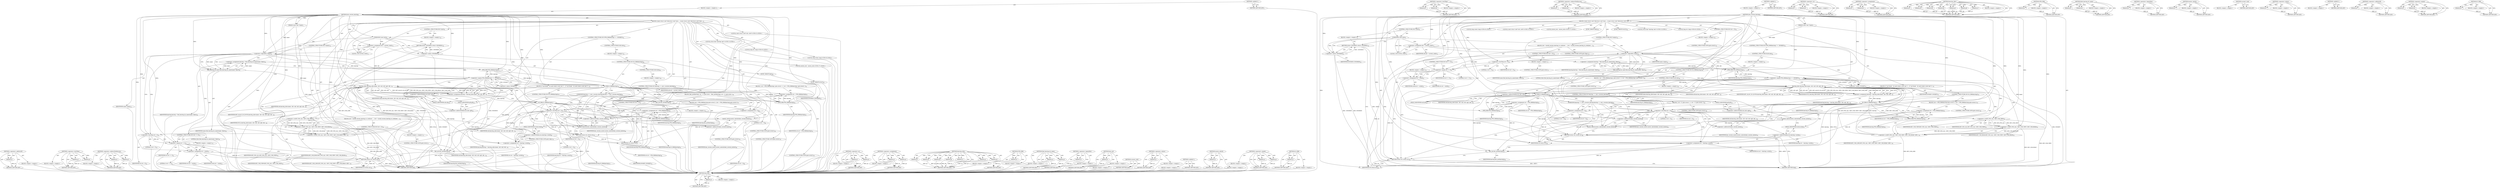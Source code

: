 digraph "IS_ERR" {
vulnerable_226 [label=<(METHOD,key_put)>];
vulnerable_227 [label=<(PARAM,p1)>];
vulnerable_228 [label=<(BLOCK,&lt;empty&gt;,&lt;empty&gt;)>];
vulnerable_229 [label=<(METHOD_RETURN,ANY)>];
vulnerable_175 [label=<(METHOD,&lt;operator&gt;.lessThan)>];
vulnerable_176 [label=<(PARAM,p1)>];
vulnerable_177 [label=<(PARAM,p2)>];
vulnerable_178 [label=<(BLOCK,&lt;empty&gt;,&lt;empty&gt;)>];
vulnerable_179 [label=<(METHOD_RETURN,ANY)>];
vulnerable_204 [label=<(METHOD,&lt;operator&gt;.indirectFieldAccess)>];
vulnerable_205 [label=<(PARAM,p1)>];
vulnerable_206 [label=<(PARAM,p2)>];
vulnerable_207 [label=<(BLOCK,&lt;empty&gt;,&lt;empty&gt;)>];
vulnerable_208 [label=<(METHOD_RETURN,ANY)>];
vulnerable_6 [label=<(METHOD,&lt;global&gt;)<SUB>1</SUB>>];
vulnerable_7 [label=<(BLOCK,&lt;empty&gt;,&lt;empty&gt;)<SUB>1</SUB>>];
vulnerable_8 [label=<(METHOD,join_session_keyring)<SUB>1</SUB>>];
vulnerable_9 [label=<(PARAM,const char *name)<SUB>1</SUB>>];
vulnerable_10 [label=<(BLOCK,{
	const struct cred *old;
	struct cred *new;
	...,{
	const struct cred *old;
	struct cred *new;
	...)<SUB>2</SUB>>];
vulnerable_11 [label="<(LOCAL,const struct cred* old: cred*)<SUB>3</SUB>>"];
vulnerable_12 [label="<(LOCAL,struct key* keyring: key*)<SUB>5</SUB>>"];
vulnerable_13 [label="<(LOCAL,long ret: long)<SUB>6</SUB>>"];
vulnerable_14 [label="<(LOCAL,long serial: long)<SUB>6</SUB>>"];
vulnerable_15 [label=<(CONTROL_STRUCTURE,IF,if (!new))<SUB>9</SUB>>];
vulnerable_16 [label=<(UNKNOWN,!new,!new)<SUB>9</SUB>>];
vulnerable_17 [label=<(BLOCK,&lt;empty&gt;,&lt;empty&gt;)<SUB>10</SUB>>];
vulnerable_18 [label=<(RETURN,return -ENOMEM;,return -ENOMEM;)<SUB>10</SUB>>];
vulnerable_19 [label=<(&lt;operator&gt;.minus,-ENOMEM)<SUB>10</SUB>>];
vulnerable_20 [label=<(IDENTIFIER,ENOMEM,-ENOMEM)<SUB>10</SUB>>];
vulnerable_21 [label=<(&lt;operator&gt;.assignment,old = current_cred())<SUB>11</SUB>>];
vulnerable_22 [label=<(IDENTIFIER,old,old = current_cred())<SUB>11</SUB>>];
vulnerable_23 [label=<(current_cred,current_cred())<SUB>11</SUB>>];
vulnerable_24 [label=<(CONTROL_STRUCTURE,IF,if (!name))<SUB>14</SUB>>];
vulnerable_25 [label=<(&lt;operator&gt;.logicalNot,!name)<SUB>14</SUB>>];
vulnerable_26 [label=<(IDENTIFIER,name,!name)<SUB>14</SUB>>];
vulnerable_27 [label=<(BLOCK,{
		ret = install_session_keyring_to_cred(new, ...,{
		ret = install_session_keyring_to_cred(new, ...)<SUB>14</SUB>>];
vulnerable_28 [label=<(CONTROL_STRUCTURE,IF,if (ret &lt; 0))<SUB>16</SUB>>];
vulnerable_29 [label=<(&lt;operator&gt;.lessThan,ret &lt; 0)<SUB>16</SUB>>];
vulnerable_30 [label=<(IDENTIFIER,ret,ret &lt; 0)<SUB>16</SUB>>];
vulnerable_31 [label=<(LITERAL,0,ret &lt; 0)<SUB>16</SUB>>];
vulnerable_32 [label=<(BLOCK,&lt;empty&gt;,&lt;empty&gt;)<SUB>17</SUB>>];
vulnerable_33 [label=<(CONTROL_STRUCTURE,GOTO,goto error;)<SUB>17</SUB>>];
vulnerable_34 [label=<(CONTROL_STRUCTURE,IF,if (ret == 0))<SUB>21</SUB>>];
vulnerable_35 [label=<(&lt;operator&gt;.equals,ret == 0)<SUB>21</SUB>>];
vulnerable_36 [label=<(IDENTIFIER,ret,ret == 0)<SUB>21</SUB>>];
vulnerable_37 [label=<(LITERAL,0,ret == 0)<SUB>21</SUB>>];
vulnerable_38 [label=<(BLOCK,&lt;empty&gt;,&lt;empty&gt;)<SUB>22</SUB>>];
vulnerable_39 [label=<(&lt;operator&gt;.assignment,ret = serial)<SUB>22</SUB>>];
vulnerable_40 [label=<(IDENTIFIER,ret,ret = serial)<SUB>22</SUB>>];
vulnerable_41 [label=<(IDENTIFIER,serial,ret = serial)<SUB>22</SUB>>];
vulnerable_42 [label=<(CONTROL_STRUCTURE,GOTO,goto okay;)<SUB>23</SUB>>];
vulnerable_43 [label="<(LOCAL,mutex_lock : mutex_lock)<SUB>27</SUB>>"];
vulnerable_44 [label=<(&lt;operator&gt;.assignment,keyring = find_keyring_by_name(name, false))<SUB>30</SUB>>];
vulnerable_45 [label=<(IDENTIFIER,keyring,keyring = find_keyring_by_name(name, false))<SUB>30</SUB>>];
vulnerable_46 [label=<(find_keyring_by_name,find_keyring_by_name(name, false))<SUB>30</SUB>>];
vulnerable_47 [label=<(IDENTIFIER,name,find_keyring_by_name(name, false))<SUB>30</SUB>>];
vulnerable_48 [label=<(LITERAL,false,find_keyring_by_name(name, false))<SUB>30</SUB>>];
vulnerable_49 [label=<(CONTROL_STRUCTURE,IF,if (PTR_ERR(keyring) == -ENOKEY))<SUB>31</SUB>>];
vulnerable_50 [label=<(&lt;operator&gt;.equals,PTR_ERR(keyring) == -ENOKEY)<SUB>31</SUB>>];
vulnerable_51 [label=<(PTR_ERR,PTR_ERR(keyring))<SUB>31</SUB>>];
vulnerable_52 [label=<(IDENTIFIER,keyring,PTR_ERR(keyring))<SUB>31</SUB>>];
vulnerable_53 [label=<(&lt;operator&gt;.minus,-ENOKEY)<SUB>31</SUB>>];
vulnerable_54 [label=<(IDENTIFIER,ENOKEY,-ENOKEY)<SUB>31</SUB>>];
vulnerable_55 [label=<(BLOCK,{
		/* not found - try and create a new one */
...,{
		/* not found - try and create a new one */
...)<SUB>31</SUB>>];
vulnerable_56 [label=<(&lt;operator&gt;.assignment,keyring = keyring_alloc(
			name, old-&gt;uid, old...)<SUB>33</SUB>>];
vulnerable_57 [label=<(IDENTIFIER,keyring,keyring = keyring_alloc(
			name, old-&gt;uid, old...)<SUB>33</SUB>>];
vulnerable_58 [label=<(keyring_alloc,keyring_alloc(
			name, old-&gt;uid, old-&gt;gid, old...)<SUB>33</SUB>>];
vulnerable_59 [label=<(IDENTIFIER,name,keyring_alloc(
			name, old-&gt;uid, old-&gt;gid, old...)<SUB>34</SUB>>];
vulnerable_60 [label=<(&lt;operator&gt;.indirectFieldAccess,old-&gt;uid)<SUB>34</SUB>>];
vulnerable_61 [label=<(IDENTIFIER,old,keyring_alloc(
			name, old-&gt;uid, old-&gt;gid, old...)<SUB>34</SUB>>];
vulnerable_62 [label=<(FIELD_IDENTIFIER,uid,uid)<SUB>34</SUB>>];
vulnerable_63 [label=<(&lt;operator&gt;.indirectFieldAccess,old-&gt;gid)<SUB>34</SUB>>];
vulnerable_64 [label=<(IDENTIFIER,old,keyring_alloc(
			name, old-&gt;uid, old-&gt;gid, old...)<SUB>34</SUB>>];
vulnerable_65 [label=<(FIELD_IDENTIFIER,gid,gid)<SUB>34</SUB>>];
vulnerable_66 [label=<(IDENTIFIER,old,keyring_alloc(
			name, old-&gt;uid, old-&gt;gid, old...)<SUB>34</SUB>>];
vulnerable_67 [label=<(&lt;operator&gt;.or,KEY_POS_ALL | KEY_USR_VIEW | KEY_USR_READ | KEY...)<SUB>35</SUB>>];
vulnerable_68 [label=<(&lt;operator&gt;.or,KEY_POS_ALL | KEY_USR_VIEW | KEY_USR_READ)<SUB>35</SUB>>];
vulnerable_69 [label=<(&lt;operator&gt;.or,KEY_POS_ALL | KEY_USR_VIEW)<SUB>35</SUB>>];
vulnerable_70 [label=<(IDENTIFIER,KEY_POS_ALL,KEY_POS_ALL | KEY_USR_VIEW)<SUB>35</SUB>>];
vulnerable_71 [label=<(IDENTIFIER,KEY_USR_VIEW,KEY_POS_ALL | KEY_USR_VIEW)<SUB>35</SUB>>];
vulnerable_72 [label=<(IDENTIFIER,KEY_USR_READ,KEY_POS_ALL | KEY_USR_VIEW | KEY_USR_READ)<SUB>35</SUB>>];
vulnerable_73 [label=<(IDENTIFIER,KEY_USR_LINK,KEY_POS_ALL | KEY_USR_VIEW | KEY_USR_READ | KEY...)<SUB>35</SUB>>];
vulnerable_74 [label=<(IDENTIFIER,KEY_ALLOC_IN_QUOTA,keyring_alloc(
			name, old-&gt;uid, old-&gt;gid, old...)<SUB>36</SUB>>];
vulnerable_75 [label=<(IDENTIFIER,NULL,keyring_alloc(
			name, old-&gt;uid, old-&gt;gid, old...)<SUB>36</SUB>>];
vulnerable_76 [label=<(CONTROL_STRUCTURE,IF,if (IS_ERR(keyring)))<SUB>37</SUB>>];
vulnerable_77 [label=<(IS_ERR,IS_ERR(keyring))<SUB>37</SUB>>];
vulnerable_78 [label=<(IDENTIFIER,keyring,IS_ERR(keyring))<SUB>37</SUB>>];
vulnerable_79 [label=<(BLOCK,{
			ret = PTR_ERR(keyring);
			goto error2;
		},{
			ret = PTR_ERR(keyring);
			goto error2;
		})<SUB>37</SUB>>];
vulnerable_80 [label=<(&lt;operator&gt;.assignment,ret = PTR_ERR(keyring))<SUB>38</SUB>>];
vulnerable_81 [label=<(IDENTIFIER,ret,ret = PTR_ERR(keyring))<SUB>38</SUB>>];
vulnerable_82 [label=<(PTR_ERR,PTR_ERR(keyring))<SUB>38</SUB>>];
vulnerable_83 [label=<(IDENTIFIER,keyring,PTR_ERR(keyring))<SUB>38</SUB>>];
vulnerable_84 [label=<(CONTROL_STRUCTURE,GOTO,goto error2;)<SUB>39</SUB>>];
vulnerable_85 [label=<(CONTROL_STRUCTURE,ELSE,else)<SUB>41</SUB>>];
vulnerable_86 [label=<(BLOCK,&lt;empty&gt;,&lt;empty&gt;)<SUB>41</SUB>>];
vulnerable_87 [label=<(CONTROL_STRUCTURE,IF,if (IS_ERR(keyring)))<SUB>41</SUB>>];
vulnerable_88 [label=<(IS_ERR,IS_ERR(keyring))<SUB>41</SUB>>];
vulnerable_89 [label=<(IDENTIFIER,keyring,IS_ERR(keyring))<SUB>41</SUB>>];
vulnerable_90 [label=<(BLOCK,{
 		ret = PTR_ERR(keyring);
 		goto error2;
 	},{
 		ret = PTR_ERR(keyring);
 		goto error2;
 	})<SUB>41</SUB>>];
vulnerable_91 [label=<(&lt;operator&gt;.assignment,ret = PTR_ERR(keyring))<SUB>42</SUB>>];
vulnerable_92 [label=<(IDENTIFIER,ret,ret = PTR_ERR(keyring))<SUB>42</SUB>>];
vulnerable_93 [label=<(PTR_ERR,PTR_ERR(keyring))<SUB>42</SUB>>];
vulnerable_94 [label=<(IDENTIFIER,keyring,PTR_ERR(keyring))<SUB>42</SUB>>];
vulnerable_95 [label=<(CONTROL_STRUCTURE,GOTO,goto error2;)<SUB>43</SUB>>];
vulnerable_96 [label=<(CONTROL_STRUCTURE,ELSE,else)<SUB>44</SUB>>];
vulnerable_97 [label=<(BLOCK,&lt;empty&gt;,&lt;empty&gt;)<SUB>44</SUB>>];
vulnerable_98 [label=<(CONTROL_STRUCTURE,IF,if (keyring == new-&gt;session_keyring))<SUB>44</SUB>>];
vulnerable_99 [label=<(UNKNOWN,keyring == new-&gt;session_keyring,keyring == new-&gt;session_keyring)<SUB>44</SUB>>];
vulnerable_100 [label=<(BLOCK,{
 		ret = 0;
 		goto error2;
 	},{
 		ret = 0;
 		goto error2;
 	})<SUB>44</SUB>>];
vulnerable_101 [label=<(&lt;operator&gt;.assignment,ret = 0)<SUB>45</SUB>>];
vulnerable_102 [label=<(IDENTIFIER,ret,ret = 0)<SUB>45</SUB>>];
vulnerable_103 [label=<(LITERAL,0,ret = 0)<SUB>45</SUB>>];
vulnerable_104 [label=<(CONTROL_STRUCTURE,GOTO,goto error2;)<SUB>46</SUB>>];
vulnerable_105 [label=<(CONTROL_STRUCTURE,IF,if (ret &lt; 0))<SUB>51</SUB>>];
vulnerable_106 [label=<(&lt;operator&gt;.lessThan,ret &lt; 0)<SUB>51</SUB>>];
vulnerable_107 [label=<(IDENTIFIER,ret,ret &lt; 0)<SUB>51</SUB>>];
vulnerable_108 [label=<(LITERAL,0,ret &lt; 0)<SUB>51</SUB>>];
vulnerable_109 [label=<(BLOCK,&lt;empty&gt;,&lt;empty&gt;)<SUB>52</SUB>>];
vulnerable_110 [label=<(CONTROL_STRUCTURE,GOTO,goto error2;)<SUB>52</SUB>>];
vulnerable_111 [label=<(mutex_unlock,mutex_unlock(&amp;key_session_mutex))<SUB>55</SUB>>];
vulnerable_112 [label=<(&lt;operator&gt;.addressOf,&amp;key_session_mutex)<SUB>55</SUB>>];
vulnerable_113 [label=<(IDENTIFIER,key_session_mutex,mutex_unlock(&amp;key_session_mutex))<SUB>55</SUB>>];
vulnerable_114 [label=<(&lt;operator&gt;.assignment,ret = keyring-&gt;serial)<SUB>57</SUB>>];
vulnerable_115 [label=<(IDENTIFIER,ret,ret = keyring-&gt;serial)<SUB>57</SUB>>];
vulnerable_116 [label=<(&lt;operator&gt;.indirectFieldAccess,keyring-&gt;serial)<SUB>57</SUB>>];
vulnerable_117 [label=<(IDENTIFIER,keyring,ret = keyring-&gt;serial)<SUB>57</SUB>>];
vulnerable_118 [label=<(FIELD_IDENTIFIER,serial,serial)<SUB>57</SUB>>];
vulnerable_119 [label=<(key_put,key_put(keyring))<SUB>58</SUB>>];
vulnerable_120 [label=<(IDENTIFIER,keyring,key_put(keyring))<SUB>58</SUB>>];
vulnerable_121 [label=<(JUMP_TARGET,okay)<SUB>59</SUB>>];
vulnerable_122 [label=<(RETURN,return ret;,return ret;)<SUB>60</SUB>>];
vulnerable_123 [label=<(IDENTIFIER,ret,return ret;)<SUB>60</SUB>>];
vulnerable_124 [label=<(JUMP_TARGET,error2)<SUB>62</SUB>>];
vulnerable_125 [label=<(mutex_unlock,mutex_unlock(&amp;key_session_mutex))<SUB>63</SUB>>];
vulnerable_126 [label=<(&lt;operator&gt;.addressOf,&amp;key_session_mutex)<SUB>63</SUB>>];
vulnerable_127 [label=<(IDENTIFIER,key_session_mutex,mutex_unlock(&amp;key_session_mutex))<SUB>63</SUB>>];
vulnerable_128 [label=<(RETURN,return ret;,return ret;)<SUB>66</SUB>>];
vulnerable_129 [label=<(IDENTIFIER,ret,return ret;)<SUB>66</SUB>>];
vulnerable_130 [label=<(METHOD_RETURN,long)<SUB>1</SUB>>];
vulnerable_132 [label=<(METHOD_RETURN,ANY)<SUB>1</SUB>>];
vulnerable_209 [label=<(METHOD,&lt;operator&gt;.or)>];
vulnerable_210 [label=<(PARAM,p1)>];
vulnerable_211 [label=<(PARAM,p2)>];
vulnerable_212 [label=<(BLOCK,&lt;empty&gt;,&lt;empty&gt;)>];
vulnerable_213 [label=<(METHOD_RETURN,ANY)>];
vulnerable_163 [label=<(METHOD,&lt;operator&gt;.assignment)>];
vulnerable_164 [label=<(PARAM,p1)>];
vulnerable_165 [label=<(PARAM,p2)>];
vulnerable_166 [label=<(BLOCK,&lt;empty&gt;,&lt;empty&gt;)>];
vulnerable_167 [label=<(METHOD_RETURN,ANY)>];
vulnerable_194 [label=<(METHOD,keyring_alloc)>];
vulnerable_195 [label=<(PARAM,p1)>];
vulnerable_196 [label=<(PARAM,p2)>];
vulnerable_197 [label=<(PARAM,p3)>];
vulnerable_198 [label=<(PARAM,p4)>];
vulnerable_199 [label=<(PARAM,p5)>];
vulnerable_200 [label=<(PARAM,p6)>];
vulnerable_201 [label=<(PARAM,p7)>];
vulnerable_202 [label=<(BLOCK,&lt;empty&gt;,&lt;empty&gt;)>];
vulnerable_203 [label=<(METHOD_RETURN,ANY)>];
vulnerable_190 [label=<(METHOD,PTR_ERR)>];
vulnerable_191 [label=<(PARAM,p1)>];
vulnerable_192 [label=<(BLOCK,&lt;empty&gt;,&lt;empty&gt;)>];
vulnerable_193 [label=<(METHOD_RETURN,ANY)>];
vulnerable_185 [label=<(METHOD,find_keyring_by_name)>];
vulnerable_186 [label=<(PARAM,p1)>];
vulnerable_187 [label=<(PARAM,p2)>];
vulnerable_188 [label=<(BLOCK,&lt;empty&gt;,&lt;empty&gt;)>];
vulnerable_189 [label=<(METHOD_RETURN,ANY)>];
vulnerable_171 [label=<(METHOD,&lt;operator&gt;.logicalNot)>];
vulnerable_172 [label=<(PARAM,p1)>];
vulnerable_173 [label=<(BLOCK,&lt;empty&gt;,&lt;empty&gt;)>];
vulnerable_174 [label=<(METHOD_RETURN,ANY)>];
vulnerable_218 [label=<(METHOD,mutex_unlock)>];
vulnerable_219 [label=<(PARAM,p1)>];
vulnerable_220 [label=<(BLOCK,&lt;empty&gt;,&lt;empty&gt;)>];
vulnerable_221 [label=<(METHOD_RETURN,ANY)>];
vulnerable_168 [label=<(METHOD,current_cred)>];
vulnerable_169 [label=<(BLOCK,&lt;empty&gt;,&lt;empty&gt;)>];
vulnerable_170 [label=<(METHOD_RETURN,ANY)>];
vulnerable_159 [label=<(METHOD,&lt;operator&gt;.minus)>];
vulnerable_160 [label=<(PARAM,p1)>];
vulnerable_161 [label=<(BLOCK,&lt;empty&gt;,&lt;empty&gt;)>];
vulnerable_162 [label=<(METHOD_RETURN,ANY)>];
vulnerable_153 [label=<(METHOD,&lt;global&gt;)<SUB>1</SUB>>];
vulnerable_154 [label=<(BLOCK,&lt;empty&gt;,&lt;empty&gt;)>];
vulnerable_155 [label=<(METHOD_RETURN,ANY)>];
vulnerable_222 [label=<(METHOD,&lt;operator&gt;.addressOf)>];
vulnerable_223 [label=<(PARAM,p1)>];
vulnerable_224 [label=<(BLOCK,&lt;empty&gt;,&lt;empty&gt;)>];
vulnerable_225 [label=<(METHOD_RETURN,ANY)>];
vulnerable_180 [label=<(METHOD,&lt;operator&gt;.equals)>];
vulnerable_181 [label=<(PARAM,p1)>];
vulnerable_182 [label=<(PARAM,p2)>];
vulnerable_183 [label=<(BLOCK,&lt;empty&gt;,&lt;empty&gt;)>];
vulnerable_184 [label=<(METHOD_RETURN,ANY)>];
vulnerable_214 [label=<(METHOD,IS_ERR)>];
vulnerable_215 [label=<(PARAM,p1)>];
vulnerable_216 [label=<(BLOCK,&lt;empty&gt;,&lt;empty&gt;)>];
vulnerable_217 [label=<(METHOD_RETURN,ANY)>];
fixed_228 [label=<(METHOD,&lt;operator&gt;.addressOf)>];
fixed_229 [label=<(PARAM,p1)>];
fixed_230 [label=<(BLOCK,&lt;empty&gt;,&lt;empty&gt;)>];
fixed_231 [label=<(METHOD_RETURN,ANY)>];
fixed_177 [label=<(METHOD,&lt;operator&gt;.lessThan)>];
fixed_178 [label=<(PARAM,p1)>];
fixed_179 [label=<(PARAM,p2)>];
fixed_180 [label=<(BLOCK,&lt;empty&gt;,&lt;empty&gt;)>];
fixed_181 [label=<(METHOD_RETURN,ANY)>];
fixed_206 [label=<(METHOD,&lt;operator&gt;.indirectFieldAccess)>];
fixed_207 [label=<(PARAM,p1)>];
fixed_208 [label=<(PARAM,p2)>];
fixed_209 [label=<(BLOCK,&lt;empty&gt;,&lt;empty&gt;)>];
fixed_210 [label=<(METHOD_RETURN,ANY)>];
fixed_6 [label=<(METHOD,&lt;global&gt;)<SUB>1</SUB>>];
fixed_7 [label=<(BLOCK,&lt;empty&gt;,&lt;empty&gt;)<SUB>1</SUB>>];
fixed_8 [label=<(METHOD,join_session_keyring)<SUB>1</SUB>>];
fixed_9 [label=<(PARAM,const char *name)<SUB>1</SUB>>];
fixed_10 [label=<(BLOCK,{
	const struct cred *old;
	struct cred *new;
	...,{
	const struct cred *old;
	struct cred *new;
	...)<SUB>2</SUB>>];
fixed_11 [label="<(LOCAL,const struct cred* old: cred*)<SUB>3</SUB>>"];
fixed_12 [label="<(LOCAL,struct key* keyring: key*)<SUB>5</SUB>>"];
fixed_13 [label="<(LOCAL,long ret: long)<SUB>6</SUB>>"];
fixed_14 [label="<(LOCAL,long serial: long)<SUB>6</SUB>>"];
fixed_15 [label=<(CONTROL_STRUCTURE,IF,if (!new))<SUB>9</SUB>>];
fixed_16 [label=<(UNKNOWN,!new,!new)<SUB>9</SUB>>];
fixed_17 [label=<(BLOCK,&lt;empty&gt;,&lt;empty&gt;)<SUB>10</SUB>>];
fixed_18 [label=<(RETURN,return -ENOMEM;,return -ENOMEM;)<SUB>10</SUB>>];
fixed_19 [label=<(&lt;operator&gt;.minus,-ENOMEM)<SUB>10</SUB>>];
fixed_20 [label=<(IDENTIFIER,ENOMEM,-ENOMEM)<SUB>10</SUB>>];
fixed_21 [label=<(&lt;operator&gt;.assignment,old = current_cred())<SUB>11</SUB>>];
fixed_22 [label=<(IDENTIFIER,old,old = current_cred())<SUB>11</SUB>>];
fixed_23 [label=<(current_cred,current_cred())<SUB>11</SUB>>];
fixed_24 [label=<(CONTROL_STRUCTURE,IF,if (!name))<SUB>14</SUB>>];
fixed_25 [label=<(&lt;operator&gt;.logicalNot,!name)<SUB>14</SUB>>];
fixed_26 [label=<(IDENTIFIER,name,!name)<SUB>14</SUB>>];
fixed_27 [label=<(BLOCK,{
		ret = install_session_keyring_to_cred(new, ...,{
		ret = install_session_keyring_to_cred(new, ...)<SUB>14</SUB>>];
fixed_28 [label=<(CONTROL_STRUCTURE,IF,if (ret &lt; 0))<SUB>16</SUB>>];
fixed_29 [label=<(&lt;operator&gt;.lessThan,ret &lt; 0)<SUB>16</SUB>>];
fixed_30 [label=<(IDENTIFIER,ret,ret &lt; 0)<SUB>16</SUB>>];
fixed_31 [label=<(LITERAL,0,ret &lt; 0)<SUB>16</SUB>>];
fixed_32 [label=<(BLOCK,&lt;empty&gt;,&lt;empty&gt;)<SUB>17</SUB>>];
fixed_33 [label=<(CONTROL_STRUCTURE,GOTO,goto error;)<SUB>17</SUB>>];
fixed_34 [label=<(CONTROL_STRUCTURE,IF,if (ret == 0))<SUB>21</SUB>>];
fixed_35 [label=<(&lt;operator&gt;.equals,ret == 0)<SUB>21</SUB>>];
fixed_36 [label=<(IDENTIFIER,ret,ret == 0)<SUB>21</SUB>>];
fixed_37 [label=<(LITERAL,0,ret == 0)<SUB>21</SUB>>];
fixed_38 [label=<(BLOCK,&lt;empty&gt;,&lt;empty&gt;)<SUB>22</SUB>>];
fixed_39 [label=<(&lt;operator&gt;.assignment,ret = serial)<SUB>22</SUB>>];
fixed_40 [label=<(IDENTIFIER,ret,ret = serial)<SUB>22</SUB>>];
fixed_41 [label=<(IDENTIFIER,serial,ret = serial)<SUB>22</SUB>>];
fixed_42 [label=<(CONTROL_STRUCTURE,GOTO,goto okay;)<SUB>23</SUB>>];
fixed_43 [label="<(LOCAL,mutex_lock : mutex_lock)<SUB>27</SUB>>"];
fixed_44 [label=<(&lt;operator&gt;.assignment,keyring = find_keyring_by_name(name, false))<SUB>30</SUB>>];
fixed_45 [label=<(IDENTIFIER,keyring,keyring = find_keyring_by_name(name, false))<SUB>30</SUB>>];
fixed_46 [label=<(find_keyring_by_name,find_keyring_by_name(name, false))<SUB>30</SUB>>];
fixed_47 [label=<(IDENTIFIER,name,find_keyring_by_name(name, false))<SUB>30</SUB>>];
fixed_48 [label=<(LITERAL,false,find_keyring_by_name(name, false))<SUB>30</SUB>>];
fixed_49 [label=<(CONTROL_STRUCTURE,IF,if (PTR_ERR(keyring) == -ENOKEY))<SUB>31</SUB>>];
fixed_50 [label=<(&lt;operator&gt;.equals,PTR_ERR(keyring) == -ENOKEY)<SUB>31</SUB>>];
fixed_51 [label=<(PTR_ERR,PTR_ERR(keyring))<SUB>31</SUB>>];
fixed_52 [label=<(IDENTIFIER,keyring,PTR_ERR(keyring))<SUB>31</SUB>>];
fixed_53 [label=<(&lt;operator&gt;.minus,-ENOKEY)<SUB>31</SUB>>];
fixed_54 [label=<(IDENTIFIER,ENOKEY,-ENOKEY)<SUB>31</SUB>>];
fixed_55 [label=<(BLOCK,{
		/* not found - try and create a new one */
...,{
		/* not found - try and create a new one */
...)<SUB>31</SUB>>];
fixed_56 [label=<(&lt;operator&gt;.assignment,keyring = keyring_alloc(
			name, old-&gt;uid, old...)<SUB>33</SUB>>];
fixed_57 [label=<(IDENTIFIER,keyring,keyring = keyring_alloc(
			name, old-&gt;uid, old...)<SUB>33</SUB>>];
fixed_58 [label=<(keyring_alloc,keyring_alloc(
			name, old-&gt;uid, old-&gt;gid, old...)<SUB>33</SUB>>];
fixed_59 [label=<(IDENTIFIER,name,keyring_alloc(
			name, old-&gt;uid, old-&gt;gid, old...)<SUB>34</SUB>>];
fixed_60 [label=<(&lt;operator&gt;.indirectFieldAccess,old-&gt;uid)<SUB>34</SUB>>];
fixed_61 [label=<(IDENTIFIER,old,keyring_alloc(
			name, old-&gt;uid, old-&gt;gid, old...)<SUB>34</SUB>>];
fixed_62 [label=<(FIELD_IDENTIFIER,uid,uid)<SUB>34</SUB>>];
fixed_63 [label=<(&lt;operator&gt;.indirectFieldAccess,old-&gt;gid)<SUB>34</SUB>>];
fixed_64 [label=<(IDENTIFIER,old,keyring_alloc(
			name, old-&gt;uid, old-&gt;gid, old...)<SUB>34</SUB>>];
fixed_65 [label=<(FIELD_IDENTIFIER,gid,gid)<SUB>34</SUB>>];
fixed_66 [label=<(IDENTIFIER,old,keyring_alloc(
			name, old-&gt;uid, old-&gt;gid, old...)<SUB>34</SUB>>];
fixed_67 [label=<(&lt;operator&gt;.or,KEY_POS_ALL | KEY_USR_VIEW | KEY_USR_READ | KEY...)<SUB>35</SUB>>];
fixed_68 [label=<(&lt;operator&gt;.or,KEY_POS_ALL | KEY_USR_VIEW | KEY_USR_READ)<SUB>35</SUB>>];
fixed_69 [label=<(&lt;operator&gt;.or,KEY_POS_ALL | KEY_USR_VIEW)<SUB>35</SUB>>];
fixed_70 [label=<(IDENTIFIER,KEY_POS_ALL,KEY_POS_ALL | KEY_USR_VIEW)<SUB>35</SUB>>];
fixed_71 [label=<(IDENTIFIER,KEY_USR_VIEW,KEY_POS_ALL | KEY_USR_VIEW)<SUB>35</SUB>>];
fixed_72 [label=<(IDENTIFIER,KEY_USR_READ,KEY_POS_ALL | KEY_USR_VIEW | KEY_USR_READ)<SUB>35</SUB>>];
fixed_73 [label=<(IDENTIFIER,KEY_USR_LINK,KEY_POS_ALL | KEY_USR_VIEW | KEY_USR_READ | KEY...)<SUB>35</SUB>>];
fixed_74 [label=<(IDENTIFIER,KEY_ALLOC_IN_QUOTA,keyring_alloc(
			name, old-&gt;uid, old-&gt;gid, old...)<SUB>36</SUB>>];
fixed_75 [label=<(IDENTIFIER,NULL,keyring_alloc(
			name, old-&gt;uid, old-&gt;gid, old...)<SUB>36</SUB>>];
fixed_76 [label=<(CONTROL_STRUCTURE,IF,if (IS_ERR(keyring)))<SUB>37</SUB>>];
fixed_77 [label=<(IS_ERR,IS_ERR(keyring))<SUB>37</SUB>>];
fixed_78 [label=<(IDENTIFIER,keyring,IS_ERR(keyring))<SUB>37</SUB>>];
fixed_79 [label=<(BLOCK,{
			ret = PTR_ERR(keyring);
			goto error2;
		},{
			ret = PTR_ERR(keyring);
			goto error2;
		})<SUB>37</SUB>>];
fixed_80 [label=<(&lt;operator&gt;.assignment,ret = PTR_ERR(keyring))<SUB>38</SUB>>];
fixed_81 [label=<(IDENTIFIER,ret,ret = PTR_ERR(keyring))<SUB>38</SUB>>];
fixed_82 [label=<(PTR_ERR,PTR_ERR(keyring))<SUB>38</SUB>>];
fixed_83 [label=<(IDENTIFIER,keyring,PTR_ERR(keyring))<SUB>38</SUB>>];
fixed_84 [label=<(CONTROL_STRUCTURE,GOTO,goto error2;)<SUB>39</SUB>>];
fixed_85 [label=<(CONTROL_STRUCTURE,ELSE,else)<SUB>41</SUB>>];
fixed_86 [label=<(BLOCK,&lt;empty&gt;,&lt;empty&gt;)<SUB>41</SUB>>];
fixed_87 [label=<(CONTROL_STRUCTURE,IF,if (IS_ERR(keyring)))<SUB>41</SUB>>];
fixed_88 [label=<(IS_ERR,IS_ERR(keyring))<SUB>41</SUB>>];
fixed_89 [label=<(IDENTIFIER,keyring,IS_ERR(keyring))<SUB>41</SUB>>];
fixed_90 [label=<(BLOCK,{
 		ret = PTR_ERR(keyring);
 		goto error2;
 	},{
 		ret = PTR_ERR(keyring);
 		goto error2;
 	})<SUB>41</SUB>>];
fixed_91 [label=<(&lt;operator&gt;.assignment,ret = PTR_ERR(keyring))<SUB>42</SUB>>];
fixed_92 [label=<(IDENTIFIER,ret,ret = PTR_ERR(keyring))<SUB>42</SUB>>];
fixed_93 [label=<(PTR_ERR,PTR_ERR(keyring))<SUB>42</SUB>>];
fixed_94 [label=<(IDENTIFIER,keyring,PTR_ERR(keyring))<SUB>42</SUB>>];
fixed_95 [label=<(CONTROL_STRUCTURE,GOTO,goto error2;)<SUB>43</SUB>>];
fixed_96 [label=<(CONTROL_STRUCTURE,ELSE,else)<SUB>44</SUB>>];
fixed_97 [label=<(BLOCK,&lt;empty&gt;,&lt;empty&gt;)<SUB>44</SUB>>];
fixed_98 [label=<(CONTROL_STRUCTURE,IF,if (keyring == new-&gt;session_keyring))<SUB>44</SUB>>];
fixed_99 [label=<(UNKNOWN,keyring == new-&gt;session_keyring,keyring == new-&gt;session_keyring)<SUB>44</SUB>>];
fixed_100 [label=<(BLOCK,{
		key_put(keyring);
 		ret = 0;
 		goto error...,{
		key_put(keyring);
 		ret = 0;
 		goto error...)<SUB>44</SUB>>];
fixed_101 [label=<(key_put,key_put(keyring))<SUB>45</SUB>>];
fixed_102 [label=<(IDENTIFIER,keyring,key_put(keyring))<SUB>45</SUB>>];
fixed_103 [label=<(&lt;operator&gt;.assignment,ret = 0)<SUB>46</SUB>>];
fixed_104 [label=<(IDENTIFIER,ret,ret = 0)<SUB>46</SUB>>];
fixed_105 [label=<(LITERAL,0,ret = 0)<SUB>46</SUB>>];
fixed_106 [label=<(CONTROL_STRUCTURE,GOTO,goto error2;)<SUB>47</SUB>>];
fixed_107 [label=<(CONTROL_STRUCTURE,IF,if (ret &lt; 0))<SUB>52</SUB>>];
fixed_108 [label=<(&lt;operator&gt;.lessThan,ret &lt; 0)<SUB>52</SUB>>];
fixed_109 [label=<(IDENTIFIER,ret,ret &lt; 0)<SUB>52</SUB>>];
fixed_110 [label=<(LITERAL,0,ret &lt; 0)<SUB>52</SUB>>];
fixed_111 [label=<(BLOCK,&lt;empty&gt;,&lt;empty&gt;)<SUB>53</SUB>>];
fixed_112 [label=<(CONTROL_STRUCTURE,GOTO,goto error2;)<SUB>53</SUB>>];
fixed_113 [label=<(mutex_unlock,mutex_unlock(&amp;key_session_mutex))<SUB>56</SUB>>];
fixed_114 [label=<(&lt;operator&gt;.addressOf,&amp;key_session_mutex)<SUB>56</SUB>>];
fixed_115 [label=<(IDENTIFIER,key_session_mutex,mutex_unlock(&amp;key_session_mutex))<SUB>56</SUB>>];
fixed_116 [label=<(&lt;operator&gt;.assignment,ret = keyring-&gt;serial)<SUB>58</SUB>>];
fixed_117 [label=<(IDENTIFIER,ret,ret = keyring-&gt;serial)<SUB>58</SUB>>];
fixed_118 [label=<(&lt;operator&gt;.indirectFieldAccess,keyring-&gt;serial)<SUB>58</SUB>>];
fixed_119 [label=<(IDENTIFIER,keyring,ret = keyring-&gt;serial)<SUB>58</SUB>>];
fixed_120 [label=<(FIELD_IDENTIFIER,serial,serial)<SUB>58</SUB>>];
fixed_121 [label=<(key_put,key_put(keyring))<SUB>59</SUB>>];
fixed_122 [label=<(IDENTIFIER,keyring,key_put(keyring))<SUB>59</SUB>>];
fixed_123 [label=<(JUMP_TARGET,okay)<SUB>60</SUB>>];
fixed_124 [label=<(RETURN,return ret;,return ret;)<SUB>61</SUB>>];
fixed_125 [label=<(IDENTIFIER,ret,return ret;)<SUB>61</SUB>>];
fixed_126 [label=<(JUMP_TARGET,error2)<SUB>63</SUB>>];
fixed_127 [label=<(mutex_unlock,mutex_unlock(&amp;key_session_mutex))<SUB>64</SUB>>];
fixed_128 [label=<(&lt;operator&gt;.addressOf,&amp;key_session_mutex)<SUB>64</SUB>>];
fixed_129 [label=<(IDENTIFIER,key_session_mutex,mutex_unlock(&amp;key_session_mutex))<SUB>64</SUB>>];
fixed_130 [label=<(RETURN,return ret;,return ret;)<SUB>67</SUB>>];
fixed_131 [label=<(IDENTIFIER,ret,return ret;)<SUB>67</SUB>>];
fixed_132 [label=<(METHOD_RETURN,long)<SUB>1</SUB>>];
fixed_134 [label=<(METHOD_RETURN,ANY)<SUB>1</SUB>>];
fixed_211 [label=<(METHOD,&lt;operator&gt;.or)>];
fixed_212 [label=<(PARAM,p1)>];
fixed_213 [label=<(PARAM,p2)>];
fixed_214 [label=<(BLOCK,&lt;empty&gt;,&lt;empty&gt;)>];
fixed_215 [label=<(METHOD_RETURN,ANY)>];
fixed_165 [label=<(METHOD,&lt;operator&gt;.assignment)>];
fixed_166 [label=<(PARAM,p1)>];
fixed_167 [label=<(PARAM,p2)>];
fixed_168 [label=<(BLOCK,&lt;empty&gt;,&lt;empty&gt;)>];
fixed_169 [label=<(METHOD_RETURN,ANY)>];
fixed_196 [label=<(METHOD,keyring_alloc)>];
fixed_197 [label=<(PARAM,p1)>];
fixed_198 [label=<(PARAM,p2)>];
fixed_199 [label=<(PARAM,p3)>];
fixed_200 [label=<(PARAM,p4)>];
fixed_201 [label=<(PARAM,p5)>];
fixed_202 [label=<(PARAM,p6)>];
fixed_203 [label=<(PARAM,p7)>];
fixed_204 [label=<(BLOCK,&lt;empty&gt;,&lt;empty&gt;)>];
fixed_205 [label=<(METHOD_RETURN,ANY)>];
fixed_192 [label=<(METHOD,PTR_ERR)>];
fixed_193 [label=<(PARAM,p1)>];
fixed_194 [label=<(BLOCK,&lt;empty&gt;,&lt;empty&gt;)>];
fixed_195 [label=<(METHOD_RETURN,ANY)>];
fixed_187 [label=<(METHOD,find_keyring_by_name)>];
fixed_188 [label=<(PARAM,p1)>];
fixed_189 [label=<(PARAM,p2)>];
fixed_190 [label=<(BLOCK,&lt;empty&gt;,&lt;empty&gt;)>];
fixed_191 [label=<(METHOD_RETURN,ANY)>];
fixed_173 [label=<(METHOD,&lt;operator&gt;.logicalNot)>];
fixed_174 [label=<(PARAM,p1)>];
fixed_175 [label=<(BLOCK,&lt;empty&gt;,&lt;empty&gt;)>];
fixed_176 [label=<(METHOD_RETURN,ANY)>];
fixed_220 [label=<(METHOD,key_put)>];
fixed_221 [label=<(PARAM,p1)>];
fixed_222 [label=<(BLOCK,&lt;empty&gt;,&lt;empty&gt;)>];
fixed_223 [label=<(METHOD_RETURN,ANY)>];
fixed_170 [label=<(METHOD,current_cred)>];
fixed_171 [label=<(BLOCK,&lt;empty&gt;,&lt;empty&gt;)>];
fixed_172 [label=<(METHOD_RETURN,ANY)>];
fixed_161 [label=<(METHOD,&lt;operator&gt;.minus)>];
fixed_162 [label=<(PARAM,p1)>];
fixed_163 [label=<(BLOCK,&lt;empty&gt;,&lt;empty&gt;)>];
fixed_164 [label=<(METHOD_RETURN,ANY)>];
fixed_155 [label=<(METHOD,&lt;global&gt;)<SUB>1</SUB>>];
fixed_156 [label=<(BLOCK,&lt;empty&gt;,&lt;empty&gt;)>];
fixed_157 [label=<(METHOD_RETURN,ANY)>];
fixed_224 [label=<(METHOD,mutex_unlock)>];
fixed_225 [label=<(PARAM,p1)>];
fixed_226 [label=<(BLOCK,&lt;empty&gt;,&lt;empty&gt;)>];
fixed_227 [label=<(METHOD_RETURN,ANY)>];
fixed_182 [label=<(METHOD,&lt;operator&gt;.equals)>];
fixed_183 [label=<(PARAM,p1)>];
fixed_184 [label=<(PARAM,p2)>];
fixed_185 [label=<(BLOCK,&lt;empty&gt;,&lt;empty&gt;)>];
fixed_186 [label=<(METHOD_RETURN,ANY)>];
fixed_216 [label=<(METHOD,IS_ERR)>];
fixed_217 [label=<(PARAM,p1)>];
fixed_218 [label=<(BLOCK,&lt;empty&gt;,&lt;empty&gt;)>];
fixed_219 [label=<(METHOD_RETURN,ANY)>];
vulnerable_226 -> vulnerable_227  [key=0, label="AST: "];
vulnerable_226 -> vulnerable_227  [key=1, label="DDG: "];
vulnerable_226 -> vulnerable_228  [key=0, label="AST: "];
vulnerable_226 -> vulnerable_229  [key=0, label="AST: "];
vulnerable_226 -> vulnerable_229  [key=1, label="CFG: "];
vulnerable_227 -> vulnerable_229  [key=0, label="DDG: p1"];
vulnerable_175 -> vulnerable_176  [key=0, label="AST: "];
vulnerable_175 -> vulnerable_176  [key=1, label="DDG: "];
vulnerable_175 -> vulnerable_178  [key=0, label="AST: "];
vulnerable_175 -> vulnerable_177  [key=0, label="AST: "];
vulnerable_175 -> vulnerable_177  [key=1, label="DDG: "];
vulnerable_175 -> vulnerable_179  [key=0, label="AST: "];
vulnerable_175 -> vulnerable_179  [key=1, label="CFG: "];
vulnerable_176 -> vulnerable_179  [key=0, label="DDG: p1"];
vulnerable_177 -> vulnerable_179  [key=0, label="DDG: p2"];
vulnerable_204 -> vulnerable_205  [key=0, label="AST: "];
vulnerable_204 -> vulnerable_205  [key=1, label="DDG: "];
vulnerable_204 -> vulnerable_207  [key=0, label="AST: "];
vulnerable_204 -> vulnerable_206  [key=0, label="AST: "];
vulnerable_204 -> vulnerable_206  [key=1, label="DDG: "];
vulnerable_204 -> vulnerable_208  [key=0, label="AST: "];
vulnerable_204 -> vulnerable_208  [key=1, label="CFG: "];
vulnerable_205 -> vulnerable_208  [key=0, label="DDG: p1"];
vulnerable_206 -> vulnerable_208  [key=0, label="DDG: p2"];
vulnerable_6 -> vulnerable_7  [key=0, label="AST: "];
vulnerable_6 -> vulnerable_132  [key=0, label="AST: "];
vulnerable_6 -> vulnerable_132  [key=1, label="CFG: "];
vulnerable_7 -> vulnerable_8  [key=0, label="AST: "];
vulnerable_8 -> vulnerable_9  [key=0, label="AST: "];
vulnerable_8 -> vulnerable_9  [key=1, label="DDG: "];
vulnerable_8 -> vulnerable_10  [key=0, label="AST: "];
vulnerable_8 -> vulnerable_130  [key=0, label="AST: "];
vulnerable_8 -> vulnerable_16  [key=0, label="CFG: "];
vulnerable_8 -> vulnerable_21  [key=0, label="DDG: "];
vulnerable_8 -> vulnerable_111  [key=0, label="DDG: "];
vulnerable_8 -> vulnerable_119  [key=0, label="DDG: "];
vulnerable_8 -> vulnerable_123  [key=0, label="DDG: "];
vulnerable_8 -> vulnerable_125  [key=0, label="DDG: "];
vulnerable_8 -> vulnerable_129  [key=0, label="DDG: "];
vulnerable_8 -> vulnerable_25  [key=0, label="DDG: "];
vulnerable_8 -> vulnerable_46  [key=0, label="DDG: "];
vulnerable_8 -> vulnerable_106  [key=0, label="DDG: "];
vulnerable_8 -> vulnerable_51  [key=0, label="DDG: "];
vulnerable_8 -> vulnerable_53  [key=0, label="DDG: "];
vulnerable_8 -> vulnerable_19  [key=0, label="DDG: "];
vulnerable_8 -> vulnerable_29  [key=0, label="DDG: "];
vulnerable_8 -> vulnerable_35  [key=0, label="DDG: "];
vulnerable_8 -> vulnerable_39  [key=0, label="DDG: "];
vulnerable_8 -> vulnerable_58  [key=0, label="DDG: "];
vulnerable_8 -> vulnerable_77  [key=0, label="DDG: "];
vulnerable_8 -> vulnerable_67  [key=0, label="DDG: "];
vulnerable_8 -> vulnerable_88  [key=0, label="DDG: "];
vulnerable_8 -> vulnerable_68  [key=0, label="DDG: "];
vulnerable_8 -> vulnerable_82  [key=0, label="DDG: "];
vulnerable_8 -> vulnerable_69  [key=0, label="DDG: "];
vulnerable_8 -> vulnerable_93  [key=0, label="DDG: "];
vulnerable_8 -> vulnerable_101  [key=0, label="DDG: "];
vulnerable_9 -> vulnerable_130  [key=0, label="DDG: name"];
vulnerable_9 -> vulnerable_25  [key=0, label="DDG: name"];
vulnerable_10 -> vulnerable_11  [key=0, label="AST: "];
vulnerable_10 -> vulnerable_12  [key=0, label="AST: "];
vulnerable_10 -> vulnerable_13  [key=0, label="AST: "];
vulnerable_10 -> vulnerable_14  [key=0, label="AST: "];
vulnerable_10 -> vulnerable_15  [key=0, label="AST: "];
vulnerable_10 -> vulnerable_21  [key=0, label="AST: "];
vulnerable_10 -> vulnerable_24  [key=0, label="AST: "];
vulnerable_10 -> vulnerable_43  [key=0, label="AST: "];
vulnerable_10 -> vulnerable_44  [key=0, label="AST: "];
vulnerable_10 -> vulnerable_49  [key=0, label="AST: "];
vulnerable_10 -> vulnerable_105  [key=0, label="AST: "];
vulnerable_10 -> vulnerable_111  [key=0, label="AST: "];
vulnerable_10 -> vulnerable_114  [key=0, label="AST: "];
vulnerable_10 -> vulnerable_119  [key=0, label="AST: "];
vulnerable_10 -> vulnerable_121  [key=0, label="AST: "];
vulnerable_10 -> vulnerable_122  [key=0, label="AST: "];
vulnerable_10 -> vulnerable_124  [key=0, label="AST: "];
vulnerable_10 -> vulnerable_125  [key=0, label="AST: "];
vulnerable_10 -> vulnerable_128  [key=0, label="AST: "];
vulnerable_15 -> vulnerable_16  [key=0, label="AST: "];
vulnerable_15 -> vulnerable_17  [key=0, label="AST: "];
vulnerable_16 -> vulnerable_19  [key=0, label="CFG: "];
vulnerable_16 -> vulnerable_19  [key=1, label="CDG: "];
vulnerable_16 -> vulnerable_23  [key=0, label="CFG: "];
vulnerable_16 -> vulnerable_23  [key=1, label="CDG: "];
vulnerable_16 -> vulnerable_21  [key=0, label="CDG: "];
vulnerable_16 -> vulnerable_25  [key=0, label="CDG: "];
vulnerable_16 -> vulnerable_18  [key=0, label="CDG: "];
vulnerable_17 -> vulnerable_18  [key=0, label="AST: "];
vulnerable_18 -> vulnerable_19  [key=0, label="AST: "];
vulnerable_18 -> vulnerable_130  [key=0, label="CFG: "];
vulnerable_18 -> vulnerable_130  [key=1, label="DDG: &lt;RET&gt;"];
vulnerable_19 -> vulnerable_20  [key=0, label="AST: "];
vulnerable_19 -> vulnerable_18  [key=0, label="CFG: "];
vulnerable_19 -> vulnerable_18  [key=1, label="DDG: -ENOMEM"];
vulnerable_19 -> vulnerable_130  [key=0, label="DDG: ENOMEM"];
vulnerable_19 -> vulnerable_130  [key=1, label="DDG: -ENOMEM"];
vulnerable_21 -> vulnerable_22  [key=0, label="AST: "];
vulnerable_21 -> vulnerable_23  [key=0, label="AST: "];
vulnerable_21 -> vulnerable_25  [key=0, label="CFG: "];
vulnerable_21 -> vulnerable_58  [key=0, label="DDG: old"];
vulnerable_23 -> vulnerable_21  [key=0, label="CFG: "];
vulnerable_24 -> vulnerable_25  [key=0, label="AST: "];
vulnerable_24 -> vulnerable_27  [key=0, label="AST: "];
vulnerable_25 -> vulnerable_26  [key=0, label="AST: "];
vulnerable_25 -> vulnerable_29  [key=0, label="CFG: "];
vulnerable_25 -> vulnerable_29  [key=1, label="CDG: "];
vulnerable_25 -> vulnerable_46  [key=0, label="CFG: "];
vulnerable_25 -> vulnerable_46  [key=1, label="DDG: name"];
vulnerable_25 -> vulnerable_46  [key=2, label="CDG: "];
vulnerable_25 -> vulnerable_51  [key=0, label="CDG: "];
vulnerable_25 -> vulnerable_122  [key=0, label="CDG: "];
vulnerable_25 -> vulnerable_50  [key=0, label="CDG: "];
vulnerable_25 -> vulnerable_44  [key=0, label="CDG: "];
vulnerable_25 -> vulnerable_35  [key=0, label="CDG: "];
vulnerable_25 -> vulnerable_53  [key=0, label="CDG: "];
vulnerable_27 -> vulnerable_28  [key=0, label="AST: "];
vulnerable_27 -> vulnerable_34  [key=0, label="AST: "];
vulnerable_27 -> vulnerable_42  [key=0, label="AST: "];
vulnerable_28 -> vulnerable_29  [key=0, label="AST: "];
vulnerable_28 -> vulnerable_32  [key=0, label="AST: "];
vulnerable_29 -> vulnerable_30  [key=0, label="AST: "];
vulnerable_29 -> vulnerable_31  [key=0, label="AST: "];
vulnerable_29 -> vulnerable_35  [key=0, label="CFG: "];
vulnerable_29 -> vulnerable_35  [key=1, label="DDG: ret"];
vulnerable_32 -> vulnerable_33  [key=0, label="AST: "];
vulnerable_34 -> vulnerable_35  [key=0, label="AST: "];
vulnerable_34 -> vulnerable_38  [key=0, label="AST: "];
vulnerable_35 -> vulnerable_36  [key=0, label="AST: "];
vulnerable_35 -> vulnerable_37  [key=0, label="AST: "];
vulnerable_35 -> vulnerable_39  [key=0, label="CFG: "];
vulnerable_35 -> vulnerable_39  [key=1, label="CDG: "];
vulnerable_35 -> vulnerable_122  [key=0, label="CFG: "];
vulnerable_35 -> vulnerable_123  [key=0, label="DDG: ret"];
vulnerable_38 -> vulnerable_39  [key=0, label="AST: "];
vulnerable_39 -> vulnerable_40  [key=0, label="AST: "];
vulnerable_39 -> vulnerable_41  [key=0, label="AST: "];
vulnerable_39 -> vulnerable_122  [key=0, label="CFG: "];
vulnerable_39 -> vulnerable_123  [key=0, label="DDG: ret"];
vulnerable_44 -> vulnerable_45  [key=0, label="AST: "];
vulnerable_44 -> vulnerable_46  [key=0, label="AST: "];
vulnerable_44 -> vulnerable_51  [key=0, label="CFG: "];
vulnerable_44 -> vulnerable_51  [key=1, label="DDG: keyring"];
vulnerable_46 -> vulnerable_47  [key=0, label="AST: "];
vulnerable_46 -> vulnerable_48  [key=0, label="AST: "];
vulnerable_46 -> vulnerable_44  [key=0, label="CFG: "];
vulnerable_46 -> vulnerable_44  [key=1, label="DDG: name"];
vulnerable_46 -> vulnerable_44  [key=2, label="DDG: false"];
vulnerable_46 -> vulnerable_58  [key=0, label="DDG: name"];
vulnerable_49 -> vulnerable_50  [key=0, label="AST: "];
vulnerable_49 -> vulnerable_55  [key=0, label="AST: "];
vulnerable_49 -> vulnerable_85  [key=0, label="AST: "];
vulnerable_50 -> vulnerable_51  [key=0, label="AST: "];
vulnerable_50 -> vulnerable_53  [key=0, label="AST: "];
vulnerable_50 -> vulnerable_62  [key=0, label="CFG: "];
vulnerable_50 -> vulnerable_62  [key=1, label="CDG: "];
vulnerable_50 -> vulnerable_88  [key=0, label="CFG: "];
vulnerable_50 -> vulnerable_88  [key=1, label="CDG: "];
vulnerable_50 -> vulnerable_68  [key=0, label="CDG: "];
vulnerable_50 -> vulnerable_60  [key=0, label="CDG: "];
vulnerable_50 -> vulnerable_77  [key=0, label="CDG: "];
vulnerable_50 -> vulnerable_56  [key=0, label="CDG: "];
vulnerable_50 -> vulnerable_69  [key=0, label="CDG: "];
vulnerable_50 -> vulnerable_67  [key=0, label="CDG: "];
vulnerable_50 -> vulnerable_65  [key=0, label="CDG: "];
vulnerable_50 -> vulnerable_58  [key=0, label="CDG: "];
vulnerable_50 -> vulnerable_63  [key=0, label="CDG: "];
vulnerable_51 -> vulnerable_52  [key=0, label="AST: "];
vulnerable_51 -> vulnerable_53  [key=0, label="CFG: "];
vulnerable_51 -> vulnerable_50  [key=0, label="DDG: keyring"];
vulnerable_51 -> vulnerable_88  [key=0, label="DDG: keyring"];
vulnerable_53 -> vulnerable_54  [key=0, label="AST: "];
vulnerable_53 -> vulnerable_50  [key=0, label="CFG: "];
vulnerable_53 -> vulnerable_50  [key=1, label="DDG: ENOKEY"];
vulnerable_53 -> vulnerable_130  [key=0, label="DDG: ENOKEY"];
vulnerable_55 -> vulnerable_56  [key=0, label="AST: "];
vulnerable_55 -> vulnerable_76  [key=0, label="AST: "];
vulnerable_56 -> vulnerable_57  [key=0, label="AST: "];
vulnerable_56 -> vulnerable_58  [key=0, label="AST: "];
vulnerable_56 -> vulnerable_77  [key=0, label="CFG: "];
vulnerable_56 -> vulnerable_77  [key=1, label="DDG: keyring"];
vulnerable_58 -> vulnerable_59  [key=0, label="AST: "];
vulnerable_58 -> vulnerable_60  [key=0, label="AST: "];
vulnerable_58 -> vulnerable_63  [key=0, label="AST: "];
vulnerable_58 -> vulnerable_66  [key=0, label="AST: "];
vulnerable_58 -> vulnerable_67  [key=0, label="AST: "];
vulnerable_58 -> vulnerable_74  [key=0, label="AST: "];
vulnerable_58 -> vulnerable_75  [key=0, label="AST: "];
vulnerable_58 -> vulnerable_56  [key=0, label="CFG: "];
vulnerable_58 -> vulnerable_56  [key=1, label="DDG: NULL"];
vulnerable_58 -> vulnerable_56  [key=2, label="DDG: old-&gt;gid"];
vulnerable_58 -> vulnerable_56  [key=3, label="DDG: old-&gt;uid"];
vulnerable_58 -> vulnerable_56  [key=4, label="DDG: KEY_ALLOC_IN_QUOTA"];
vulnerable_58 -> vulnerable_56  [key=5, label="DDG: KEY_POS_ALL | KEY_USR_VIEW | KEY_USR_READ | KEY_USR_LINK"];
vulnerable_58 -> vulnerable_56  [key=6, label="DDG: name"];
vulnerable_58 -> vulnerable_56  [key=7, label="DDG: old"];
vulnerable_58 -> vulnerable_130  [key=0, label="DDG: NULL"];
vulnerable_60 -> vulnerable_61  [key=0, label="AST: "];
vulnerable_60 -> vulnerable_62  [key=0, label="AST: "];
vulnerable_60 -> vulnerable_65  [key=0, label="CFG: "];
vulnerable_62 -> vulnerable_60  [key=0, label="CFG: "];
vulnerable_63 -> vulnerable_64  [key=0, label="AST: "];
vulnerable_63 -> vulnerable_65  [key=0, label="AST: "];
vulnerable_63 -> vulnerable_69  [key=0, label="CFG: "];
vulnerable_65 -> vulnerable_63  [key=0, label="CFG: "];
vulnerable_67 -> vulnerable_68  [key=0, label="AST: "];
vulnerable_67 -> vulnerable_73  [key=0, label="AST: "];
vulnerable_67 -> vulnerable_58  [key=0, label="CFG: "];
vulnerable_67 -> vulnerable_58  [key=1, label="DDG: KEY_POS_ALL | KEY_USR_VIEW | KEY_USR_READ"];
vulnerable_67 -> vulnerable_58  [key=2, label="DDG: KEY_USR_LINK"];
vulnerable_67 -> vulnerable_130  [key=0, label="DDG: KEY_USR_LINK"];
vulnerable_68 -> vulnerable_69  [key=0, label="AST: "];
vulnerable_68 -> vulnerable_72  [key=0, label="AST: "];
vulnerable_68 -> vulnerable_67  [key=0, label="CFG: "];
vulnerable_68 -> vulnerable_67  [key=1, label="DDG: KEY_POS_ALL | KEY_USR_VIEW"];
vulnerable_68 -> vulnerable_67  [key=2, label="DDG: KEY_USR_READ"];
vulnerable_68 -> vulnerable_130  [key=0, label="DDG: KEY_USR_READ"];
vulnerable_69 -> vulnerable_70  [key=0, label="AST: "];
vulnerable_69 -> vulnerable_71  [key=0, label="AST: "];
vulnerable_69 -> vulnerable_68  [key=0, label="CFG: "];
vulnerable_69 -> vulnerable_68  [key=1, label="DDG: KEY_POS_ALL"];
vulnerable_69 -> vulnerable_68  [key=2, label="DDG: KEY_USR_VIEW"];
vulnerable_69 -> vulnerable_130  [key=0, label="DDG: KEY_USR_VIEW"];
vulnerable_76 -> vulnerable_77  [key=0, label="AST: "];
vulnerable_76 -> vulnerable_79  [key=0, label="AST: "];
vulnerable_77 -> vulnerable_78  [key=0, label="AST: "];
vulnerable_77 -> vulnerable_82  [key=0, label="CFG: "];
vulnerable_77 -> vulnerable_82  [key=1, label="DDG: keyring"];
vulnerable_77 -> vulnerable_82  [key=2, label="CDG: "];
vulnerable_77 -> vulnerable_106  [key=0, label="CFG: "];
vulnerable_77 -> vulnerable_106  [key=1, label="CDG: "];
vulnerable_77 -> vulnerable_114  [key=0, label="DDG: keyring"];
vulnerable_77 -> vulnerable_119  [key=0, label="DDG: keyring"];
vulnerable_77 -> vulnerable_128  [key=0, label="CDG: "];
vulnerable_77 -> vulnerable_126  [key=0, label="CDG: "];
vulnerable_77 -> vulnerable_80  [key=0, label="CDG: "];
vulnerable_77 -> vulnerable_125  [key=0, label="CDG: "];
vulnerable_79 -> vulnerable_80  [key=0, label="AST: "];
vulnerable_79 -> vulnerable_84  [key=0, label="AST: "];
vulnerable_80 -> vulnerable_81  [key=0, label="AST: "];
vulnerable_80 -> vulnerable_82  [key=0, label="AST: "];
vulnerable_80 -> vulnerable_126  [key=0, label="CFG: "];
vulnerable_80 -> vulnerable_129  [key=0, label="DDG: ret"];
vulnerable_82 -> vulnerable_83  [key=0, label="AST: "];
vulnerable_82 -> vulnerable_80  [key=0, label="CFG: "];
vulnerable_82 -> vulnerable_80  [key=1, label="DDG: keyring"];
vulnerable_85 -> vulnerable_86  [key=0, label="AST: "];
vulnerable_86 -> vulnerable_87  [key=0, label="AST: "];
vulnerable_87 -> vulnerable_88  [key=0, label="AST: "];
vulnerable_87 -> vulnerable_90  [key=0, label="AST: "];
vulnerable_87 -> vulnerable_96  [key=0, label="AST: "];
vulnerable_88 -> vulnerable_89  [key=0, label="AST: "];
vulnerable_88 -> vulnerable_99  [key=0, label="CFG: "];
vulnerable_88 -> vulnerable_99  [key=1, label="CDG: "];
vulnerable_88 -> vulnerable_93  [key=0, label="CFG: "];
vulnerable_88 -> vulnerable_93  [key=1, label="DDG: keyring"];
vulnerable_88 -> vulnerable_93  [key=2, label="CDG: "];
vulnerable_88 -> vulnerable_114  [key=0, label="DDG: keyring"];
vulnerable_88 -> vulnerable_119  [key=0, label="DDG: keyring"];
vulnerable_88 -> vulnerable_128  [key=0, label="CDG: "];
vulnerable_88 -> vulnerable_91  [key=0, label="CDG: "];
vulnerable_88 -> vulnerable_126  [key=0, label="CDG: "];
vulnerable_88 -> vulnerable_125  [key=0, label="CDG: "];
vulnerable_90 -> vulnerable_91  [key=0, label="AST: "];
vulnerable_90 -> vulnerable_95  [key=0, label="AST: "];
vulnerable_91 -> vulnerable_92  [key=0, label="AST: "];
vulnerable_91 -> vulnerable_93  [key=0, label="AST: "];
vulnerable_91 -> vulnerable_126  [key=0, label="CFG: "];
vulnerable_91 -> vulnerable_129  [key=0, label="DDG: ret"];
vulnerable_93 -> vulnerable_94  [key=0, label="AST: "];
vulnerable_93 -> vulnerable_91  [key=0, label="CFG: "];
vulnerable_93 -> vulnerable_91  [key=1, label="DDG: keyring"];
vulnerable_96 -> vulnerable_97  [key=0, label="AST: "];
vulnerable_97 -> vulnerable_98  [key=0, label="AST: "];
vulnerable_98 -> vulnerable_99  [key=0, label="AST: "];
vulnerable_98 -> vulnerable_100  [key=0, label="AST: "];
vulnerable_99 -> vulnerable_101  [key=0, label="CFG: "];
vulnerable_99 -> vulnerable_101  [key=1, label="CDG: "];
vulnerable_99 -> vulnerable_106  [key=0, label="CFG: "];
vulnerable_99 -> vulnerable_106  [key=1, label="CDG: "];
vulnerable_99 -> vulnerable_128  [key=0, label="CDG: "];
vulnerable_99 -> vulnerable_126  [key=0, label="CDG: "];
vulnerable_99 -> vulnerable_125  [key=0, label="CDG: "];
vulnerable_100 -> vulnerable_101  [key=0, label="AST: "];
vulnerable_100 -> vulnerable_104  [key=0, label="AST: "];
vulnerable_101 -> vulnerable_102  [key=0, label="AST: "];
vulnerable_101 -> vulnerable_103  [key=0, label="AST: "];
vulnerable_101 -> vulnerable_126  [key=0, label="CFG: "];
vulnerable_101 -> vulnerable_129  [key=0, label="DDG: ret"];
vulnerable_105 -> vulnerable_106  [key=0, label="AST: "];
vulnerable_105 -> vulnerable_109  [key=0, label="AST: "];
vulnerable_106 -> vulnerable_107  [key=0, label="AST: "];
vulnerable_106 -> vulnerable_108  [key=0, label="AST: "];
vulnerable_106 -> vulnerable_126  [key=0, label="CFG: "];
vulnerable_106 -> vulnerable_126  [key=1, label="CDG: "];
vulnerable_106 -> vulnerable_112  [key=0, label="CFG: "];
vulnerable_106 -> vulnerable_112  [key=1, label="CDG: "];
vulnerable_106 -> vulnerable_129  [key=0, label="DDG: ret"];
vulnerable_106 -> vulnerable_116  [key=0, label="CDG: "];
vulnerable_106 -> vulnerable_122  [key=0, label="CDG: "];
vulnerable_106 -> vulnerable_128  [key=0, label="CDG: "];
vulnerable_106 -> vulnerable_114  [key=0, label="CDG: "];
vulnerable_106 -> vulnerable_119  [key=0, label="CDG: "];
vulnerable_106 -> vulnerable_118  [key=0, label="CDG: "];
vulnerable_106 -> vulnerable_125  [key=0, label="CDG: "];
vulnerable_106 -> vulnerable_111  [key=0, label="CDG: "];
vulnerable_109 -> vulnerable_110  [key=0, label="AST: "];
vulnerable_111 -> vulnerable_112  [key=0, label="AST: "];
vulnerable_111 -> vulnerable_118  [key=0, label="CFG: "];
vulnerable_112 -> vulnerable_113  [key=0, label="AST: "];
vulnerable_112 -> vulnerable_111  [key=0, label="CFG: "];
vulnerable_114 -> vulnerable_115  [key=0, label="AST: "];
vulnerable_114 -> vulnerable_116  [key=0, label="AST: "];
vulnerable_114 -> vulnerable_119  [key=0, label="CFG: "];
vulnerable_114 -> vulnerable_123  [key=0, label="DDG: ret"];
vulnerable_116 -> vulnerable_117  [key=0, label="AST: "];
vulnerable_116 -> vulnerable_118  [key=0, label="AST: "];
vulnerable_116 -> vulnerable_114  [key=0, label="CFG: "];
vulnerable_118 -> vulnerable_116  [key=0, label="CFG: "];
vulnerable_119 -> vulnerable_120  [key=0, label="AST: "];
vulnerable_119 -> vulnerable_122  [key=0, label="CFG: "];
vulnerable_122 -> vulnerable_123  [key=0, label="AST: "];
vulnerable_122 -> vulnerable_130  [key=0, label="CFG: "];
vulnerable_122 -> vulnerable_130  [key=1, label="DDG: &lt;RET&gt;"];
vulnerable_123 -> vulnerable_122  [key=0, label="DDG: ret"];
vulnerable_125 -> vulnerable_126  [key=0, label="AST: "];
vulnerable_125 -> vulnerable_128  [key=0, label="CFG: "];
vulnerable_126 -> vulnerable_127  [key=0, label="AST: "];
vulnerable_126 -> vulnerable_125  [key=0, label="CFG: "];
vulnerable_128 -> vulnerable_129  [key=0, label="AST: "];
vulnerable_128 -> vulnerable_130  [key=0, label="CFG: "];
vulnerable_128 -> vulnerable_130  [key=1, label="DDG: &lt;RET&gt;"];
vulnerable_129 -> vulnerable_128  [key=0, label="DDG: ret"];
vulnerable_209 -> vulnerable_210  [key=0, label="AST: "];
vulnerable_209 -> vulnerable_210  [key=1, label="DDG: "];
vulnerable_209 -> vulnerable_212  [key=0, label="AST: "];
vulnerable_209 -> vulnerable_211  [key=0, label="AST: "];
vulnerable_209 -> vulnerable_211  [key=1, label="DDG: "];
vulnerable_209 -> vulnerable_213  [key=0, label="AST: "];
vulnerable_209 -> vulnerable_213  [key=1, label="CFG: "];
vulnerable_210 -> vulnerable_213  [key=0, label="DDG: p1"];
vulnerable_211 -> vulnerable_213  [key=0, label="DDG: p2"];
vulnerable_163 -> vulnerable_164  [key=0, label="AST: "];
vulnerable_163 -> vulnerable_164  [key=1, label="DDG: "];
vulnerable_163 -> vulnerable_166  [key=0, label="AST: "];
vulnerable_163 -> vulnerable_165  [key=0, label="AST: "];
vulnerable_163 -> vulnerable_165  [key=1, label="DDG: "];
vulnerable_163 -> vulnerable_167  [key=0, label="AST: "];
vulnerable_163 -> vulnerable_167  [key=1, label="CFG: "];
vulnerable_164 -> vulnerable_167  [key=0, label="DDG: p1"];
vulnerable_165 -> vulnerable_167  [key=0, label="DDG: p2"];
vulnerable_194 -> vulnerable_195  [key=0, label="AST: "];
vulnerable_194 -> vulnerable_195  [key=1, label="DDG: "];
vulnerable_194 -> vulnerable_202  [key=0, label="AST: "];
vulnerable_194 -> vulnerable_196  [key=0, label="AST: "];
vulnerable_194 -> vulnerable_196  [key=1, label="DDG: "];
vulnerable_194 -> vulnerable_203  [key=0, label="AST: "];
vulnerable_194 -> vulnerable_203  [key=1, label="CFG: "];
vulnerable_194 -> vulnerable_197  [key=0, label="AST: "];
vulnerable_194 -> vulnerable_197  [key=1, label="DDG: "];
vulnerable_194 -> vulnerable_198  [key=0, label="AST: "];
vulnerable_194 -> vulnerable_198  [key=1, label="DDG: "];
vulnerable_194 -> vulnerable_199  [key=0, label="AST: "];
vulnerable_194 -> vulnerable_199  [key=1, label="DDG: "];
vulnerable_194 -> vulnerable_200  [key=0, label="AST: "];
vulnerable_194 -> vulnerable_200  [key=1, label="DDG: "];
vulnerable_194 -> vulnerable_201  [key=0, label="AST: "];
vulnerable_194 -> vulnerable_201  [key=1, label="DDG: "];
vulnerable_195 -> vulnerable_203  [key=0, label="DDG: p1"];
vulnerable_196 -> vulnerable_203  [key=0, label="DDG: p2"];
vulnerable_197 -> vulnerable_203  [key=0, label="DDG: p3"];
vulnerable_198 -> vulnerable_203  [key=0, label="DDG: p4"];
vulnerable_199 -> vulnerable_203  [key=0, label="DDG: p5"];
vulnerable_200 -> vulnerable_203  [key=0, label="DDG: p6"];
vulnerable_201 -> vulnerable_203  [key=0, label="DDG: p7"];
vulnerable_190 -> vulnerable_191  [key=0, label="AST: "];
vulnerable_190 -> vulnerable_191  [key=1, label="DDG: "];
vulnerable_190 -> vulnerable_192  [key=0, label="AST: "];
vulnerable_190 -> vulnerable_193  [key=0, label="AST: "];
vulnerable_190 -> vulnerable_193  [key=1, label="CFG: "];
vulnerable_191 -> vulnerable_193  [key=0, label="DDG: p1"];
vulnerable_185 -> vulnerable_186  [key=0, label="AST: "];
vulnerable_185 -> vulnerable_186  [key=1, label="DDG: "];
vulnerable_185 -> vulnerable_188  [key=0, label="AST: "];
vulnerable_185 -> vulnerable_187  [key=0, label="AST: "];
vulnerable_185 -> vulnerable_187  [key=1, label="DDG: "];
vulnerable_185 -> vulnerable_189  [key=0, label="AST: "];
vulnerable_185 -> vulnerable_189  [key=1, label="CFG: "];
vulnerable_186 -> vulnerable_189  [key=0, label="DDG: p1"];
vulnerable_187 -> vulnerable_189  [key=0, label="DDG: p2"];
vulnerable_171 -> vulnerable_172  [key=0, label="AST: "];
vulnerable_171 -> vulnerable_172  [key=1, label="DDG: "];
vulnerable_171 -> vulnerable_173  [key=0, label="AST: "];
vulnerable_171 -> vulnerable_174  [key=0, label="AST: "];
vulnerable_171 -> vulnerable_174  [key=1, label="CFG: "];
vulnerable_172 -> vulnerable_174  [key=0, label="DDG: p1"];
vulnerable_218 -> vulnerable_219  [key=0, label="AST: "];
vulnerable_218 -> vulnerable_219  [key=1, label="DDG: "];
vulnerable_218 -> vulnerable_220  [key=0, label="AST: "];
vulnerable_218 -> vulnerable_221  [key=0, label="AST: "];
vulnerable_218 -> vulnerable_221  [key=1, label="CFG: "];
vulnerable_219 -> vulnerable_221  [key=0, label="DDG: p1"];
vulnerable_168 -> vulnerable_169  [key=0, label="AST: "];
vulnerable_168 -> vulnerable_170  [key=0, label="AST: "];
vulnerable_168 -> vulnerable_170  [key=1, label="CFG: "];
vulnerable_159 -> vulnerable_160  [key=0, label="AST: "];
vulnerable_159 -> vulnerable_160  [key=1, label="DDG: "];
vulnerable_159 -> vulnerable_161  [key=0, label="AST: "];
vulnerable_159 -> vulnerable_162  [key=0, label="AST: "];
vulnerable_159 -> vulnerable_162  [key=1, label="CFG: "];
vulnerable_160 -> vulnerable_162  [key=0, label="DDG: p1"];
vulnerable_153 -> vulnerable_154  [key=0, label="AST: "];
vulnerable_153 -> vulnerable_155  [key=0, label="AST: "];
vulnerable_153 -> vulnerable_155  [key=1, label="CFG: "];
vulnerable_222 -> vulnerable_223  [key=0, label="AST: "];
vulnerable_222 -> vulnerable_223  [key=1, label="DDG: "];
vulnerable_222 -> vulnerable_224  [key=0, label="AST: "];
vulnerable_222 -> vulnerable_225  [key=0, label="AST: "];
vulnerable_222 -> vulnerable_225  [key=1, label="CFG: "];
vulnerable_223 -> vulnerable_225  [key=0, label="DDG: p1"];
vulnerable_180 -> vulnerable_181  [key=0, label="AST: "];
vulnerable_180 -> vulnerable_181  [key=1, label="DDG: "];
vulnerable_180 -> vulnerable_183  [key=0, label="AST: "];
vulnerable_180 -> vulnerable_182  [key=0, label="AST: "];
vulnerable_180 -> vulnerable_182  [key=1, label="DDG: "];
vulnerable_180 -> vulnerable_184  [key=0, label="AST: "];
vulnerable_180 -> vulnerable_184  [key=1, label="CFG: "];
vulnerable_181 -> vulnerable_184  [key=0, label="DDG: p1"];
vulnerable_182 -> vulnerable_184  [key=0, label="DDG: p2"];
vulnerable_214 -> vulnerable_215  [key=0, label="AST: "];
vulnerable_214 -> vulnerable_215  [key=1, label="DDG: "];
vulnerable_214 -> vulnerable_216  [key=0, label="AST: "];
vulnerable_214 -> vulnerable_217  [key=0, label="AST: "];
vulnerable_214 -> vulnerable_217  [key=1, label="CFG: "];
vulnerable_215 -> vulnerable_217  [key=0, label="DDG: p1"];
fixed_228 -> fixed_229  [key=0, label="AST: "];
fixed_228 -> fixed_229  [key=1, label="DDG: "];
fixed_228 -> fixed_230  [key=0, label="AST: "];
fixed_228 -> fixed_231  [key=0, label="AST: "];
fixed_228 -> fixed_231  [key=1, label="CFG: "];
fixed_229 -> fixed_231  [key=0, label="DDG: p1"];
fixed_230 -> vulnerable_226  [key=0];
fixed_231 -> vulnerable_226  [key=0];
fixed_177 -> fixed_178  [key=0, label="AST: "];
fixed_177 -> fixed_178  [key=1, label="DDG: "];
fixed_177 -> fixed_180  [key=0, label="AST: "];
fixed_177 -> fixed_179  [key=0, label="AST: "];
fixed_177 -> fixed_179  [key=1, label="DDG: "];
fixed_177 -> fixed_181  [key=0, label="AST: "];
fixed_177 -> fixed_181  [key=1, label="CFG: "];
fixed_178 -> fixed_181  [key=0, label="DDG: p1"];
fixed_179 -> fixed_181  [key=0, label="DDG: p2"];
fixed_180 -> vulnerable_226  [key=0];
fixed_181 -> vulnerable_226  [key=0];
fixed_206 -> fixed_207  [key=0, label="AST: "];
fixed_206 -> fixed_207  [key=1, label="DDG: "];
fixed_206 -> fixed_209  [key=0, label="AST: "];
fixed_206 -> fixed_208  [key=0, label="AST: "];
fixed_206 -> fixed_208  [key=1, label="DDG: "];
fixed_206 -> fixed_210  [key=0, label="AST: "];
fixed_206 -> fixed_210  [key=1, label="CFG: "];
fixed_207 -> fixed_210  [key=0, label="DDG: p1"];
fixed_208 -> fixed_210  [key=0, label="DDG: p2"];
fixed_209 -> vulnerable_226  [key=0];
fixed_210 -> vulnerable_226  [key=0];
fixed_6 -> fixed_7  [key=0, label="AST: "];
fixed_6 -> fixed_134  [key=0, label="AST: "];
fixed_6 -> fixed_134  [key=1, label="CFG: "];
fixed_7 -> fixed_8  [key=0, label="AST: "];
fixed_8 -> fixed_9  [key=0, label="AST: "];
fixed_8 -> fixed_9  [key=1, label="DDG: "];
fixed_8 -> fixed_10  [key=0, label="AST: "];
fixed_8 -> fixed_132  [key=0, label="AST: "];
fixed_8 -> fixed_16  [key=0, label="CFG: "];
fixed_8 -> fixed_21  [key=0, label="DDG: "];
fixed_8 -> fixed_113  [key=0, label="DDG: "];
fixed_8 -> fixed_121  [key=0, label="DDG: "];
fixed_8 -> fixed_125  [key=0, label="DDG: "];
fixed_8 -> fixed_127  [key=0, label="DDG: "];
fixed_8 -> fixed_131  [key=0, label="DDG: "];
fixed_8 -> fixed_25  [key=0, label="DDG: "];
fixed_8 -> fixed_46  [key=0, label="DDG: "];
fixed_8 -> fixed_108  [key=0, label="DDG: "];
fixed_8 -> fixed_51  [key=0, label="DDG: "];
fixed_8 -> fixed_53  [key=0, label="DDG: "];
fixed_8 -> fixed_19  [key=0, label="DDG: "];
fixed_8 -> fixed_29  [key=0, label="DDG: "];
fixed_8 -> fixed_35  [key=0, label="DDG: "];
fixed_8 -> fixed_39  [key=0, label="DDG: "];
fixed_8 -> fixed_58  [key=0, label="DDG: "];
fixed_8 -> fixed_77  [key=0, label="DDG: "];
fixed_8 -> fixed_67  [key=0, label="DDG: "];
fixed_8 -> fixed_88  [key=0, label="DDG: "];
fixed_8 -> fixed_68  [key=0, label="DDG: "];
fixed_8 -> fixed_82  [key=0, label="DDG: "];
fixed_8 -> fixed_69  [key=0, label="DDG: "];
fixed_8 -> fixed_93  [key=0, label="DDG: "];
fixed_8 -> fixed_103  [key=0, label="DDG: "];
fixed_8 -> fixed_101  [key=0, label="DDG: "];
fixed_9 -> fixed_132  [key=0, label="DDG: name"];
fixed_9 -> fixed_25  [key=0, label="DDG: name"];
fixed_10 -> fixed_11  [key=0, label="AST: "];
fixed_10 -> fixed_12  [key=0, label="AST: "];
fixed_10 -> fixed_13  [key=0, label="AST: "];
fixed_10 -> fixed_14  [key=0, label="AST: "];
fixed_10 -> fixed_15  [key=0, label="AST: "];
fixed_10 -> fixed_21  [key=0, label="AST: "];
fixed_10 -> fixed_24  [key=0, label="AST: "];
fixed_10 -> fixed_43  [key=0, label="AST: "];
fixed_10 -> fixed_44  [key=0, label="AST: "];
fixed_10 -> fixed_49  [key=0, label="AST: "];
fixed_10 -> fixed_107  [key=0, label="AST: "];
fixed_10 -> fixed_113  [key=0, label="AST: "];
fixed_10 -> fixed_116  [key=0, label="AST: "];
fixed_10 -> fixed_121  [key=0, label="AST: "];
fixed_10 -> fixed_123  [key=0, label="AST: "];
fixed_10 -> fixed_124  [key=0, label="AST: "];
fixed_10 -> fixed_126  [key=0, label="AST: "];
fixed_10 -> fixed_127  [key=0, label="AST: "];
fixed_10 -> fixed_130  [key=0, label="AST: "];
fixed_11 -> vulnerable_226  [key=0];
fixed_12 -> vulnerable_226  [key=0];
fixed_13 -> vulnerable_226  [key=0];
fixed_14 -> vulnerable_226  [key=0];
fixed_15 -> fixed_16  [key=0, label="AST: "];
fixed_15 -> fixed_17  [key=0, label="AST: "];
fixed_16 -> fixed_19  [key=0, label="CFG: "];
fixed_16 -> fixed_19  [key=1, label="CDG: "];
fixed_16 -> fixed_23  [key=0, label="CFG: "];
fixed_16 -> fixed_23  [key=1, label="CDG: "];
fixed_16 -> fixed_21  [key=0, label="CDG: "];
fixed_16 -> fixed_25  [key=0, label="CDG: "];
fixed_16 -> fixed_18  [key=0, label="CDG: "];
fixed_17 -> fixed_18  [key=0, label="AST: "];
fixed_18 -> fixed_19  [key=0, label="AST: "];
fixed_18 -> fixed_132  [key=0, label="CFG: "];
fixed_18 -> fixed_132  [key=1, label="DDG: &lt;RET&gt;"];
fixed_19 -> fixed_20  [key=0, label="AST: "];
fixed_19 -> fixed_18  [key=0, label="CFG: "];
fixed_19 -> fixed_18  [key=1, label="DDG: -ENOMEM"];
fixed_19 -> fixed_132  [key=0, label="DDG: ENOMEM"];
fixed_19 -> fixed_132  [key=1, label="DDG: -ENOMEM"];
fixed_20 -> vulnerable_226  [key=0];
fixed_21 -> fixed_22  [key=0, label="AST: "];
fixed_21 -> fixed_23  [key=0, label="AST: "];
fixed_21 -> fixed_25  [key=0, label="CFG: "];
fixed_21 -> fixed_58  [key=0, label="DDG: old"];
fixed_22 -> vulnerable_226  [key=0];
fixed_23 -> fixed_21  [key=0, label="CFG: "];
fixed_24 -> fixed_25  [key=0, label="AST: "];
fixed_24 -> fixed_27  [key=0, label="AST: "];
fixed_25 -> fixed_26  [key=0, label="AST: "];
fixed_25 -> fixed_29  [key=0, label="CFG: "];
fixed_25 -> fixed_29  [key=1, label="CDG: "];
fixed_25 -> fixed_46  [key=0, label="CFG: "];
fixed_25 -> fixed_46  [key=1, label="DDG: name"];
fixed_25 -> fixed_46  [key=2, label="CDG: "];
fixed_25 -> fixed_51  [key=0, label="CDG: "];
fixed_25 -> fixed_50  [key=0, label="CDG: "];
fixed_25 -> fixed_44  [key=0, label="CDG: "];
fixed_25 -> fixed_35  [key=0, label="CDG: "];
fixed_25 -> fixed_53  [key=0, label="CDG: "];
fixed_25 -> fixed_124  [key=0, label="CDG: "];
fixed_26 -> vulnerable_226  [key=0];
fixed_27 -> fixed_28  [key=0, label="AST: "];
fixed_27 -> fixed_34  [key=0, label="AST: "];
fixed_27 -> fixed_42  [key=0, label="AST: "];
fixed_28 -> fixed_29  [key=0, label="AST: "];
fixed_28 -> fixed_32  [key=0, label="AST: "];
fixed_29 -> fixed_30  [key=0, label="AST: "];
fixed_29 -> fixed_31  [key=0, label="AST: "];
fixed_29 -> fixed_35  [key=0, label="CFG: "];
fixed_29 -> fixed_35  [key=1, label="DDG: ret"];
fixed_30 -> vulnerable_226  [key=0];
fixed_31 -> vulnerable_226  [key=0];
fixed_32 -> fixed_33  [key=0, label="AST: "];
fixed_33 -> vulnerable_226  [key=0];
fixed_34 -> fixed_35  [key=0, label="AST: "];
fixed_34 -> fixed_38  [key=0, label="AST: "];
fixed_35 -> fixed_36  [key=0, label="AST: "];
fixed_35 -> fixed_37  [key=0, label="AST: "];
fixed_35 -> fixed_39  [key=0, label="CFG: "];
fixed_35 -> fixed_39  [key=1, label="CDG: "];
fixed_35 -> fixed_124  [key=0, label="CFG: "];
fixed_35 -> fixed_125  [key=0, label="DDG: ret"];
fixed_36 -> vulnerable_226  [key=0];
fixed_37 -> vulnerable_226  [key=0];
fixed_38 -> fixed_39  [key=0, label="AST: "];
fixed_39 -> fixed_40  [key=0, label="AST: "];
fixed_39 -> fixed_41  [key=0, label="AST: "];
fixed_39 -> fixed_124  [key=0, label="CFG: "];
fixed_39 -> fixed_125  [key=0, label="DDG: ret"];
fixed_40 -> vulnerable_226  [key=0];
fixed_41 -> vulnerable_226  [key=0];
fixed_42 -> vulnerable_226  [key=0];
fixed_43 -> vulnerable_226  [key=0];
fixed_44 -> fixed_45  [key=0, label="AST: "];
fixed_44 -> fixed_46  [key=0, label="AST: "];
fixed_44 -> fixed_51  [key=0, label="CFG: "];
fixed_44 -> fixed_51  [key=1, label="DDG: keyring"];
fixed_45 -> vulnerable_226  [key=0];
fixed_46 -> fixed_47  [key=0, label="AST: "];
fixed_46 -> fixed_48  [key=0, label="AST: "];
fixed_46 -> fixed_44  [key=0, label="CFG: "];
fixed_46 -> fixed_44  [key=1, label="DDG: name"];
fixed_46 -> fixed_44  [key=2, label="DDG: false"];
fixed_46 -> fixed_58  [key=0, label="DDG: name"];
fixed_47 -> vulnerable_226  [key=0];
fixed_48 -> vulnerable_226  [key=0];
fixed_49 -> fixed_50  [key=0, label="AST: "];
fixed_49 -> fixed_55  [key=0, label="AST: "];
fixed_49 -> fixed_85  [key=0, label="AST: "];
fixed_50 -> fixed_51  [key=0, label="AST: "];
fixed_50 -> fixed_53  [key=0, label="AST: "];
fixed_50 -> fixed_62  [key=0, label="CFG: "];
fixed_50 -> fixed_62  [key=1, label="CDG: "];
fixed_50 -> fixed_88  [key=0, label="CFG: "];
fixed_50 -> fixed_88  [key=1, label="CDG: "];
fixed_50 -> fixed_68  [key=0, label="CDG: "];
fixed_50 -> fixed_60  [key=0, label="CDG: "];
fixed_50 -> fixed_77  [key=0, label="CDG: "];
fixed_50 -> fixed_56  [key=0, label="CDG: "];
fixed_50 -> fixed_69  [key=0, label="CDG: "];
fixed_50 -> fixed_67  [key=0, label="CDG: "];
fixed_50 -> fixed_65  [key=0, label="CDG: "];
fixed_50 -> fixed_58  [key=0, label="CDG: "];
fixed_50 -> fixed_63  [key=0, label="CDG: "];
fixed_51 -> fixed_52  [key=0, label="AST: "];
fixed_51 -> fixed_53  [key=0, label="CFG: "];
fixed_51 -> fixed_50  [key=0, label="DDG: keyring"];
fixed_51 -> fixed_88  [key=0, label="DDG: keyring"];
fixed_52 -> vulnerable_226  [key=0];
fixed_53 -> fixed_54  [key=0, label="AST: "];
fixed_53 -> fixed_50  [key=0, label="CFG: "];
fixed_53 -> fixed_50  [key=1, label="DDG: ENOKEY"];
fixed_53 -> fixed_132  [key=0, label="DDG: ENOKEY"];
fixed_54 -> vulnerable_226  [key=0];
fixed_55 -> fixed_56  [key=0, label="AST: "];
fixed_55 -> fixed_76  [key=0, label="AST: "];
fixed_56 -> fixed_57  [key=0, label="AST: "];
fixed_56 -> fixed_58  [key=0, label="AST: "];
fixed_56 -> fixed_77  [key=0, label="CFG: "];
fixed_56 -> fixed_77  [key=1, label="DDG: keyring"];
fixed_57 -> vulnerable_226  [key=0];
fixed_58 -> fixed_59  [key=0, label="AST: "];
fixed_58 -> fixed_60  [key=0, label="AST: "];
fixed_58 -> fixed_63  [key=0, label="AST: "];
fixed_58 -> fixed_66  [key=0, label="AST: "];
fixed_58 -> fixed_67  [key=0, label="AST: "];
fixed_58 -> fixed_74  [key=0, label="AST: "];
fixed_58 -> fixed_75  [key=0, label="AST: "];
fixed_58 -> fixed_56  [key=0, label="CFG: "];
fixed_58 -> fixed_56  [key=1, label="DDG: NULL"];
fixed_58 -> fixed_56  [key=2, label="DDG: old-&gt;gid"];
fixed_58 -> fixed_56  [key=3, label="DDG: old-&gt;uid"];
fixed_58 -> fixed_56  [key=4, label="DDG: KEY_ALLOC_IN_QUOTA"];
fixed_58 -> fixed_56  [key=5, label="DDG: KEY_POS_ALL | KEY_USR_VIEW | KEY_USR_READ | KEY_USR_LINK"];
fixed_58 -> fixed_56  [key=6, label="DDG: name"];
fixed_58 -> fixed_56  [key=7, label="DDG: old"];
fixed_58 -> fixed_132  [key=0, label="DDG: NULL"];
fixed_59 -> vulnerable_226  [key=0];
fixed_60 -> fixed_61  [key=0, label="AST: "];
fixed_60 -> fixed_62  [key=0, label="AST: "];
fixed_60 -> fixed_65  [key=0, label="CFG: "];
fixed_61 -> vulnerable_226  [key=0];
fixed_62 -> fixed_60  [key=0, label="CFG: "];
fixed_63 -> fixed_64  [key=0, label="AST: "];
fixed_63 -> fixed_65  [key=0, label="AST: "];
fixed_63 -> fixed_69  [key=0, label="CFG: "];
fixed_64 -> vulnerable_226  [key=0];
fixed_65 -> fixed_63  [key=0, label="CFG: "];
fixed_66 -> vulnerable_226  [key=0];
fixed_67 -> fixed_68  [key=0, label="AST: "];
fixed_67 -> fixed_73  [key=0, label="AST: "];
fixed_67 -> fixed_58  [key=0, label="CFG: "];
fixed_67 -> fixed_58  [key=1, label="DDG: KEY_POS_ALL | KEY_USR_VIEW | KEY_USR_READ"];
fixed_67 -> fixed_58  [key=2, label="DDG: KEY_USR_LINK"];
fixed_67 -> fixed_132  [key=0, label="DDG: KEY_USR_LINK"];
fixed_68 -> fixed_69  [key=0, label="AST: "];
fixed_68 -> fixed_72  [key=0, label="AST: "];
fixed_68 -> fixed_67  [key=0, label="CFG: "];
fixed_68 -> fixed_67  [key=1, label="DDG: KEY_POS_ALL | KEY_USR_VIEW"];
fixed_68 -> fixed_67  [key=2, label="DDG: KEY_USR_READ"];
fixed_68 -> fixed_132  [key=0, label="DDG: KEY_USR_READ"];
fixed_69 -> fixed_70  [key=0, label="AST: "];
fixed_69 -> fixed_71  [key=0, label="AST: "];
fixed_69 -> fixed_68  [key=0, label="CFG: "];
fixed_69 -> fixed_68  [key=1, label="DDG: KEY_POS_ALL"];
fixed_69 -> fixed_68  [key=2, label="DDG: KEY_USR_VIEW"];
fixed_69 -> fixed_132  [key=0, label="DDG: KEY_USR_VIEW"];
fixed_70 -> vulnerable_226  [key=0];
fixed_71 -> vulnerable_226  [key=0];
fixed_72 -> vulnerable_226  [key=0];
fixed_73 -> vulnerable_226  [key=0];
fixed_74 -> vulnerable_226  [key=0];
fixed_75 -> vulnerable_226  [key=0];
fixed_76 -> fixed_77  [key=0, label="AST: "];
fixed_76 -> fixed_79  [key=0, label="AST: "];
fixed_77 -> fixed_78  [key=0, label="AST: "];
fixed_77 -> fixed_82  [key=0, label="CFG: "];
fixed_77 -> fixed_82  [key=1, label="DDG: keyring"];
fixed_77 -> fixed_82  [key=2, label="CDG: "];
fixed_77 -> fixed_108  [key=0, label="CFG: "];
fixed_77 -> fixed_108  [key=1, label="CDG: "];
fixed_77 -> fixed_116  [key=0, label="DDG: keyring"];
fixed_77 -> fixed_121  [key=0, label="DDG: keyring"];
fixed_77 -> fixed_128  [key=0, label="CDG: "];
fixed_77 -> fixed_80  [key=0, label="CDG: "];
fixed_77 -> fixed_130  [key=0, label="CDG: "];
fixed_77 -> fixed_127  [key=0, label="CDG: "];
fixed_78 -> vulnerable_226  [key=0];
fixed_79 -> fixed_80  [key=0, label="AST: "];
fixed_79 -> fixed_84  [key=0, label="AST: "];
fixed_80 -> fixed_81  [key=0, label="AST: "];
fixed_80 -> fixed_82  [key=0, label="AST: "];
fixed_80 -> fixed_128  [key=0, label="CFG: "];
fixed_80 -> fixed_131  [key=0, label="DDG: ret"];
fixed_81 -> vulnerable_226  [key=0];
fixed_82 -> fixed_83  [key=0, label="AST: "];
fixed_82 -> fixed_80  [key=0, label="CFG: "];
fixed_82 -> fixed_80  [key=1, label="DDG: keyring"];
fixed_83 -> vulnerable_226  [key=0];
fixed_84 -> vulnerable_226  [key=0];
fixed_85 -> fixed_86  [key=0, label="AST: "];
fixed_86 -> fixed_87  [key=0, label="AST: "];
fixed_87 -> fixed_88  [key=0, label="AST: "];
fixed_87 -> fixed_90  [key=0, label="AST: "];
fixed_87 -> fixed_96  [key=0, label="AST: "];
fixed_88 -> fixed_89  [key=0, label="AST: "];
fixed_88 -> fixed_99  [key=0, label="CFG: "];
fixed_88 -> fixed_99  [key=1, label="CDG: "];
fixed_88 -> fixed_93  [key=0, label="CFG: "];
fixed_88 -> fixed_93  [key=1, label="DDG: keyring"];
fixed_88 -> fixed_93  [key=2, label="CDG: "];
fixed_88 -> fixed_116  [key=0, label="DDG: keyring"];
fixed_88 -> fixed_121  [key=0, label="DDG: keyring"];
fixed_88 -> fixed_101  [key=0, label="DDG: keyring"];
fixed_88 -> fixed_128  [key=0, label="CDG: "];
fixed_88 -> fixed_91  [key=0, label="CDG: "];
fixed_88 -> fixed_130  [key=0, label="CDG: "];
fixed_88 -> fixed_127  [key=0, label="CDG: "];
fixed_89 -> vulnerable_226  [key=0];
fixed_90 -> fixed_91  [key=0, label="AST: "];
fixed_90 -> fixed_95  [key=0, label="AST: "];
fixed_91 -> fixed_92  [key=0, label="AST: "];
fixed_91 -> fixed_93  [key=0, label="AST: "];
fixed_91 -> fixed_128  [key=0, label="CFG: "];
fixed_91 -> fixed_131  [key=0, label="DDG: ret"];
fixed_92 -> vulnerable_226  [key=0];
fixed_93 -> fixed_94  [key=0, label="AST: "];
fixed_93 -> fixed_91  [key=0, label="CFG: "];
fixed_93 -> fixed_91  [key=1, label="DDG: keyring"];
fixed_94 -> vulnerable_226  [key=0];
fixed_95 -> vulnerable_226  [key=0];
fixed_96 -> fixed_97  [key=0, label="AST: "];
fixed_97 -> fixed_98  [key=0, label="AST: "];
fixed_98 -> fixed_99  [key=0, label="AST: "];
fixed_98 -> fixed_100  [key=0, label="AST: "];
fixed_99 -> fixed_101  [key=0, label="CFG: "];
fixed_99 -> fixed_101  [key=1, label="CDG: "];
fixed_99 -> fixed_108  [key=0, label="CFG: "];
fixed_99 -> fixed_108  [key=1, label="CDG: "];
fixed_99 -> fixed_128  [key=0, label="CDG: "];
fixed_99 -> fixed_103  [key=0, label="CDG: "];
fixed_99 -> fixed_130  [key=0, label="CDG: "];
fixed_99 -> fixed_127  [key=0, label="CDG: "];
fixed_100 -> fixed_101  [key=0, label="AST: "];
fixed_100 -> fixed_103  [key=0, label="AST: "];
fixed_100 -> fixed_106  [key=0, label="AST: "];
fixed_101 -> fixed_102  [key=0, label="AST: "];
fixed_101 -> fixed_103  [key=0, label="CFG: "];
fixed_102 -> vulnerable_226  [key=0];
fixed_103 -> fixed_104  [key=0, label="AST: "];
fixed_103 -> fixed_105  [key=0, label="AST: "];
fixed_103 -> fixed_128  [key=0, label="CFG: "];
fixed_103 -> fixed_131  [key=0, label="DDG: ret"];
fixed_104 -> vulnerable_226  [key=0];
fixed_105 -> vulnerable_226  [key=0];
fixed_106 -> vulnerable_226  [key=0];
fixed_107 -> fixed_108  [key=0, label="AST: "];
fixed_107 -> fixed_111  [key=0, label="AST: "];
fixed_108 -> fixed_109  [key=0, label="AST: "];
fixed_108 -> fixed_110  [key=0, label="AST: "];
fixed_108 -> fixed_128  [key=0, label="CFG: "];
fixed_108 -> fixed_128  [key=1, label="CDG: "];
fixed_108 -> fixed_114  [key=0, label="CFG: "];
fixed_108 -> fixed_114  [key=1, label="CDG: "];
fixed_108 -> fixed_131  [key=0, label="DDG: ret"];
fixed_108 -> fixed_120  [key=0, label="CDG: "];
fixed_108 -> fixed_113  [key=0, label="CDG: "];
fixed_108 -> fixed_116  [key=0, label="CDG: "];
fixed_108 -> fixed_121  [key=0, label="CDG: "];
fixed_108 -> fixed_130  [key=0, label="CDG: "];
fixed_108 -> fixed_118  [key=0, label="CDG: "];
fixed_108 -> fixed_127  [key=0, label="CDG: "];
fixed_108 -> fixed_124  [key=0, label="CDG: "];
fixed_109 -> vulnerable_226  [key=0];
fixed_110 -> vulnerable_226  [key=0];
fixed_111 -> fixed_112  [key=0, label="AST: "];
fixed_112 -> vulnerable_226  [key=0];
fixed_113 -> fixed_114  [key=0, label="AST: "];
fixed_113 -> fixed_120  [key=0, label="CFG: "];
fixed_114 -> fixed_115  [key=0, label="AST: "];
fixed_114 -> fixed_113  [key=0, label="CFG: "];
fixed_115 -> vulnerable_226  [key=0];
fixed_116 -> fixed_117  [key=0, label="AST: "];
fixed_116 -> fixed_118  [key=0, label="AST: "];
fixed_116 -> fixed_121  [key=0, label="CFG: "];
fixed_116 -> fixed_125  [key=0, label="DDG: ret"];
fixed_117 -> vulnerable_226  [key=0];
fixed_118 -> fixed_119  [key=0, label="AST: "];
fixed_118 -> fixed_120  [key=0, label="AST: "];
fixed_118 -> fixed_116  [key=0, label="CFG: "];
fixed_119 -> vulnerable_226  [key=0];
fixed_120 -> fixed_118  [key=0, label="CFG: "];
fixed_121 -> fixed_122  [key=0, label="AST: "];
fixed_121 -> fixed_124  [key=0, label="CFG: "];
fixed_122 -> vulnerable_226  [key=0];
fixed_123 -> vulnerable_226  [key=0];
fixed_124 -> fixed_125  [key=0, label="AST: "];
fixed_124 -> fixed_132  [key=0, label="CFG: "];
fixed_124 -> fixed_132  [key=1, label="DDG: &lt;RET&gt;"];
fixed_125 -> fixed_124  [key=0, label="DDG: ret"];
fixed_126 -> vulnerable_226  [key=0];
fixed_127 -> fixed_128  [key=0, label="AST: "];
fixed_127 -> fixed_130  [key=0, label="CFG: "];
fixed_128 -> fixed_129  [key=0, label="AST: "];
fixed_128 -> fixed_127  [key=0, label="CFG: "];
fixed_129 -> vulnerable_226  [key=0];
fixed_130 -> fixed_131  [key=0, label="AST: "];
fixed_130 -> fixed_132  [key=0, label="CFG: "];
fixed_130 -> fixed_132  [key=1, label="DDG: &lt;RET&gt;"];
fixed_131 -> fixed_130  [key=0, label="DDG: ret"];
fixed_132 -> vulnerable_226  [key=0];
fixed_134 -> vulnerable_226  [key=0];
fixed_211 -> fixed_212  [key=0, label="AST: "];
fixed_211 -> fixed_212  [key=1, label="DDG: "];
fixed_211 -> fixed_214  [key=0, label="AST: "];
fixed_211 -> fixed_213  [key=0, label="AST: "];
fixed_211 -> fixed_213  [key=1, label="DDG: "];
fixed_211 -> fixed_215  [key=0, label="AST: "];
fixed_211 -> fixed_215  [key=1, label="CFG: "];
fixed_212 -> fixed_215  [key=0, label="DDG: p1"];
fixed_213 -> fixed_215  [key=0, label="DDG: p2"];
fixed_214 -> vulnerable_226  [key=0];
fixed_215 -> vulnerable_226  [key=0];
fixed_165 -> fixed_166  [key=0, label="AST: "];
fixed_165 -> fixed_166  [key=1, label="DDG: "];
fixed_165 -> fixed_168  [key=0, label="AST: "];
fixed_165 -> fixed_167  [key=0, label="AST: "];
fixed_165 -> fixed_167  [key=1, label="DDG: "];
fixed_165 -> fixed_169  [key=0, label="AST: "];
fixed_165 -> fixed_169  [key=1, label="CFG: "];
fixed_166 -> fixed_169  [key=0, label="DDG: p1"];
fixed_167 -> fixed_169  [key=0, label="DDG: p2"];
fixed_168 -> vulnerable_226  [key=0];
fixed_169 -> vulnerable_226  [key=0];
fixed_196 -> fixed_197  [key=0, label="AST: "];
fixed_196 -> fixed_197  [key=1, label="DDG: "];
fixed_196 -> fixed_204  [key=0, label="AST: "];
fixed_196 -> fixed_198  [key=0, label="AST: "];
fixed_196 -> fixed_198  [key=1, label="DDG: "];
fixed_196 -> fixed_205  [key=0, label="AST: "];
fixed_196 -> fixed_205  [key=1, label="CFG: "];
fixed_196 -> fixed_199  [key=0, label="AST: "];
fixed_196 -> fixed_199  [key=1, label="DDG: "];
fixed_196 -> fixed_200  [key=0, label="AST: "];
fixed_196 -> fixed_200  [key=1, label="DDG: "];
fixed_196 -> fixed_201  [key=0, label="AST: "];
fixed_196 -> fixed_201  [key=1, label="DDG: "];
fixed_196 -> fixed_202  [key=0, label="AST: "];
fixed_196 -> fixed_202  [key=1, label="DDG: "];
fixed_196 -> fixed_203  [key=0, label="AST: "];
fixed_196 -> fixed_203  [key=1, label="DDG: "];
fixed_197 -> fixed_205  [key=0, label="DDG: p1"];
fixed_198 -> fixed_205  [key=0, label="DDG: p2"];
fixed_199 -> fixed_205  [key=0, label="DDG: p3"];
fixed_200 -> fixed_205  [key=0, label="DDG: p4"];
fixed_201 -> fixed_205  [key=0, label="DDG: p5"];
fixed_202 -> fixed_205  [key=0, label="DDG: p6"];
fixed_203 -> fixed_205  [key=0, label="DDG: p7"];
fixed_204 -> vulnerable_226  [key=0];
fixed_205 -> vulnerable_226  [key=0];
fixed_192 -> fixed_193  [key=0, label="AST: "];
fixed_192 -> fixed_193  [key=1, label="DDG: "];
fixed_192 -> fixed_194  [key=0, label="AST: "];
fixed_192 -> fixed_195  [key=0, label="AST: "];
fixed_192 -> fixed_195  [key=1, label="CFG: "];
fixed_193 -> fixed_195  [key=0, label="DDG: p1"];
fixed_194 -> vulnerable_226  [key=0];
fixed_195 -> vulnerable_226  [key=0];
fixed_187 -> fixed_188  [key=0, label="AST: "];
fixed_187 -> fixed_188  [key=1, label="DDG: "];
fixed_187 -> fixed_190  [key=0, label="AST: "];
fixed_187 -> fixed_189  [key=0, label="AST: "];
fixed_187 -> fixed_189  [key=1, label="DDG: "];
fixed_187 -> fixed_191  [key=0, label="AST: "];
fixed_187 -> fixed_191  [key=1, label="CFG: "];
fixed_188 -> fixed_191  [key=0, label="DDG: p1"];
fixed_189 -> fixed_191  [key=0, label="DDG: p2"];
fixed_190 -> vulnerable_226  [key=0];
fixed_191 -> vulnerable_226  [key=0];
fixed_173 -> fixed_174  [key=0, label="AST: "];
fixed_173 -> fixed_174  [key=1, label="DDG: "];
fixed_173 -> fixed_175  [key=0, label="AST: "];
fixed_173 -> fixed_176  [key=0, label="AST: "];
fixed_173 -> fixed_176  [key=1, label="CFG: "];
fixed_174 -> fixed_176  [key=0, label="DDG: p1"];
fixed_175 -> vulnerable_226  [key=0];
fixed_176 -> vulnerable_226  [key=0];
fixed_220 -> fixed_221  [key=0, label="AST: "];
fixed_220 -> fixed_221  [key=1, label="DDG: "];
fixed_220 -> fixed_222  [key=0, label="AST: "];
fixed_220 -> fixed_223  [key=0, label="AST: "];
fixed_220 -> fixed_223  [key=1, label="CFG: "];
fixed_221 -> fixed_223  [key=0, label="DDG: p1"];
fixed_222 -> vulnerable_226  [key=0];
fixed_223 -> vulnerable_226  [key=0];
fixed_170 -> fixed_171  [key=0, label="AST: "];
fixed_170 -> fixed_172  [key=0, label="AST: "];
fixed_170 -> fixed_172  [key=1, label="CFG: "];
fixed_171 -> vulnerable_226  [key=0];
fixed_172 -> vulnerable_226  [key=0];
fixed_161 -> fixed_162  [key=0, label="AST: "];
fixed_161 -> fixed_162  [key=1, label="DDG: "];
fixed_161 -> fixed_163  [key=0, label="AST: "];
fixed_161 -> fixed_164  [key=0, label="AST: "];
fixed_161 -> fixed_164  [key=1, label="CFG: "];
fixed_162 -> fixed_164  [key=0, label="DDG: p1"];
fixed_163 -> vulnerable_226  [key=0];
fixed_164 -> vulnerable_226  [key=0];
fixed_155 -> fixed_156  [key=0, label="AST: "];
fixed_155 -> fixed_157  [key=0, label="AST: "];
fixed_155 -> fixed_157  [key=1, label="CFG: "];
fixed_156 -> vulnerable_226  [key=0];
fixed_157 -> vulnerable_226  [key=0];
fixed_224 -> fixed_225  [key=0, label="AST: "];
fixed_224 -> fixed_225  [key=1, label="DDG: "];
fixed_224 -> fixed_226  [key=0, label="AST: "];
fixed_224 -> fixed_227  [key=0, label="AST: "];
fixed_224 -> fixed_227  [key=1, label="CFG: "];
fixed_225 -> fixed_227  [key=0, label="DDG: p1"];
fixed_226 -> vulnerable_226  [key=0];
fixed_227 -> vulnerable_226  [key=0];
fixed_182 -> fixed_183  [key=0, label="AST: "];
fixed_182 -> fixed_183  [key=1, label="DDG: "];
fixed_182 -> fixed_185  [key=0, label="AST: "];
fixed_182 -> fixed_184  [key=0, label="AST: "];
fixed_182 -> fixed_184  [key=1, label="DDG: "];
fixed_182 -> fixed_186  [key=0, label="AST: "];
fixed_182 -> fixed_186  [key=1, label="CFG: "];
fixed_183 -> fixed_186  [key=0, label="DDG: p1"];
fixed_184 -> fixed_186  [key=0, label="DDG: p2"];
fixed_185 -> vulnerable_226  [key=0];
fixed_186 -> vulnerable_226  [key=0];
fixed_216 -> fixed_217  [key=0, label="AST: "];
fixed_216 -> fixed_217  [key=1, label="DDG: "];
fixed_216 -> fixed_218  [key=0, label="AST: "];
fixed_216 -> fixed_219  [key=0, label="AST: "];
fixed_216 -> fixed_219  [key=1, label="CFG: "];
fixed_217 -> fixed_219  [key=0, label="DDG: p1"];
fixed_218 -> vulnerable_226  [key=0];
fixed_219 -> vulnerable_226  [key=0];
}
